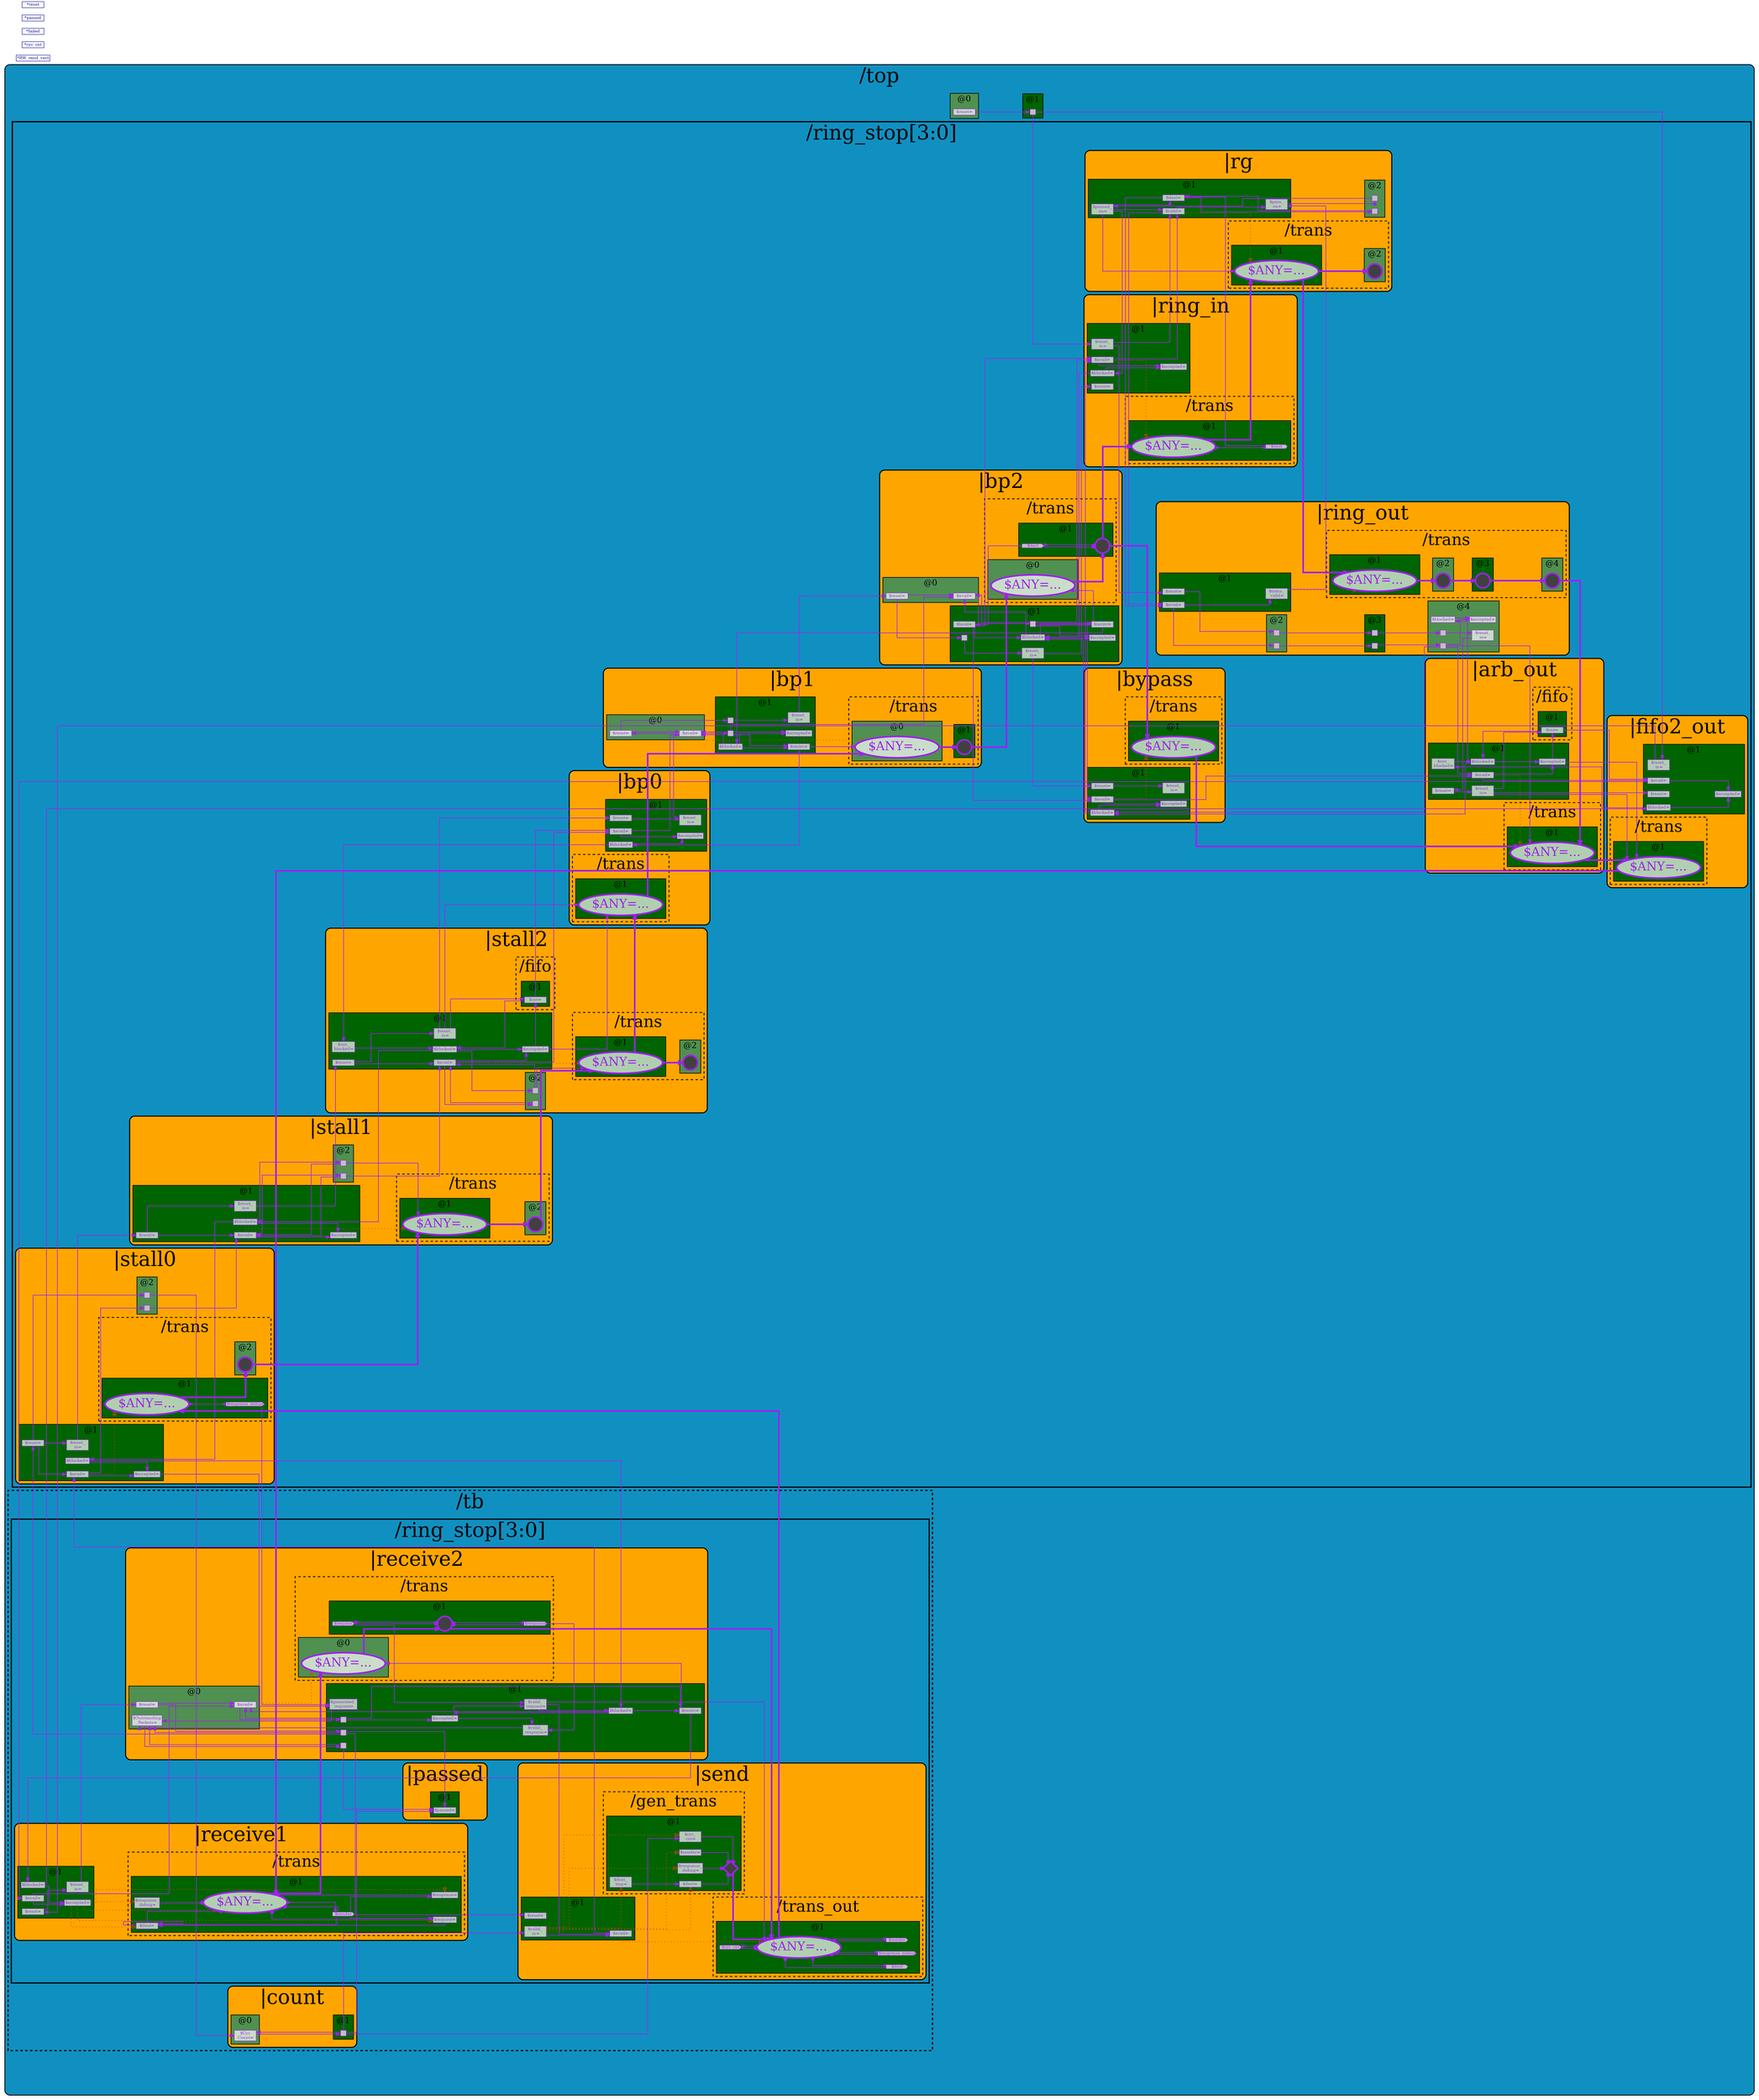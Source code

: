 // Generated by SandPiper(TM) 1.9-2018/02/11-beta from Redwood EDA.
// (Installed here: /home/devel/SandPiper_1.9-2018_02_11-beta_distro.)
// Redwood EDA does not claim intellectual property rights to this file and provides no warranty regarding its correctness or quality.


// Transaction Flow Graph:

strict digraph "top.tlv" {
   graph [layout = dot, rankdir = "LR", outputorder = edgesfirst, splines = ortho];
   node [layer = 4, shape = star, height = 0.02, style = filled, fontsize = 10, fontcolor = "purple", color = "purple", fillcolor = "#ffffffb0", penwidth = 1.0, margin = "0.03,0.03"];
   edge [layer = 3, weight = 4, penwidth = 1.5, color = "purple", fontcolor = "#00D000", labelfontcolor = "purple"];
   subgraph "cluster." {
      fillcolor = "#1090c0"
      style = "filled,rounded"
      penwidth = 2.0
      fontsize = 50
      tooltip = "/top"
      id = "id0{logical_entity=#Q##Q#}"
      label = "/top"
      subgraph "cluster.stage0" {
         "$reset@0" [fillcolor = "#ffffffb0", shape = box, label = "$reset=", id = "id1{logical_entity=#Q#$reset#Q#}", tooltip = "$reset = *reset;"];
      }
      subgraph "cluster.stage1" {
         "$reset@1" [label = "", shape = box, fixedsize = true, width = 0.2, height = 0.2, penwidth = 1.0, shape = box, fillcolor = grey];
      }
      subgraph "cluster.stage0" {
         style = "filled"
         fontsize = 20
         penwidth = 1.5
         label = "@0"
         id = "id3{logical_entity=#Q#|none@0#Q#}"
         tooltip = "@0"
         fillcolor = "#509050"
      }
      subgraph "cluster.stage1" {
         style = "filled"
         fontsize = 20
         penwidth = 1.5
         label = "@1"
         id = "id4{logical_entity=#Q#|none@2#Q#}"
         tooltip = "@1"
         fillcolor = "darkgreen"
      }
      subgraph "cluster./ring_stop" {
         fillcolor = "#1090c0"
fontsize = 50
penwidth = 3.0
         style = filled
         tooltip = "/ring_stop[3:0]"
         id = "id5{logical_entity=#Q#/ring_stop#Q#}"
         label = "/ring_stop[3:0]"
         subgraph "cluster./ring_stop|arb_out" {
            fillcolor = "orange"
            style = "filled,rounded"
            penwidth = 2.5
            fontsize = 50
            tooltip = "/ring_stop|arb_out"
            id = "id6{logical_entity=#Q#/ring_stop|arb_out#Q#}"
            label = "|arb_out"
            subgraph "cluster.stage1" {
               "/ring_stop|arb_out$accepted@1" [fillcolor = "#ffffffb0", shape = box, label = "$accepted=", id = "id7{logical_entity=#Q#/ring_stop|arb_out$accepted#Q#}", tooltip = "$accepted = $avail && ! $blocked;"];
            }
            subgraph "cluster.stage1" {
               "/ring_stop|arb_out$avail@1" [fillcolor = "#ffffffb0", shape = box, label = "$avail=", id = "id10{logical_entity=#Q#/ring_stop|arb_out$avail#Q#}", tooltip = "$avail = /ring_stop|ring_out>>3$avail ||
                        /ring_stop|bypass>>0$avail;"];
            }
            subgraph "cluster.stage1" {
               "/ring_stop|arb_out$blocked@1" [fillcolor = "#ffffffb0", shape = box, label = "$blocked=", id = "id13{logical_entity=#Q#/ring_stop|arb_out$blocked#Q#}", tooltip = "$blocked = (/ring_stop|arb_out/fifo>>0$cnt >= 4) && $out_blocked;"];
            }
            subgraph "cluster.stage1" {
               "/ring_stop|arb_out$out_blocked@1" [fillcolor = "#ffffffb0", shape = box, label = "$out_\n blocked=", id = "id16{logical_entity=#Q#/ring_stop|arb_out$out_blocked#Q#}", tooltip = "$out_blocked = /ring_stop|fifo2_out>>0$blocked;"];
            }
            subgraph "cluster.stage1" {
               "/ring_stop|arb_out$reset@1" [fillcolor = "#ffffffb0", shape = box, label = "$reset=", id = "id18{logical_entity=#Q#/ring_stop|arb_out$reset#Q#}", tooltip = "$reset = /ring_stop|ring_out>>3$reset_in;"];
            }
            subgraph "cluster.stage1" {
               "/ring_stop|arb_out$reset_in@1" [fillcolor = "#ffffffb0", shape = box, label = "$reset_\n in=", id = "id20{logical_entity=#Q#/ring_stop|arb_out$reset_in#Q#}", tooltip = "$reset_in = $reset;"];
            }
            subgraph "cluster.stage1" {
               style = "filled"
               fontsize = 20
               penwidth = 1.5
               label = "@1"
               id = "id22{logical_entity=#Q#/ring_stop|arb_out@2#Q#}"
               tooltip = "/ring_stop|arb_out@1"
               fillcolor = "darkgreen"
            }
            subgraph "cluster./ring_stop|arb_out/fifo" {
               fillcolor = "orange"
fontsize = 40
penwidth = 2.0
               style = "dashed,filled"
               tooltip = "/ring_stop|arb_out/fifo"
               id = "id23{logical_entity=#Q#/ring_stop|arb_out/fifo#Q#}"
               label = "/fifo"
               subgraph "cluster.stage1" {
                  "/ring_stop|arb_out/fifo$cnt@1" [fillcolor = "#ffffffb0", shape = box, label = "$cnt=", id = "id24{logical_entity=#Q#/ring_stop|arb_out/fifo$cnt#Q#}", tooltip = "simple_bypass_fifo #(.WIDTH(100), .DEPTH(4))
                     fifo(.clk(clk), .reset(|arb_out$reset_in),
                          .push(|arb_out$accepted),
                          .data_in(|arb_out/trans$ANY),
                          .pop(|arb_out$accepted),
                          .data_out(/ring_stop|fifo2_out/trans>>0$$ANY),
                          .cnt($$cnt[\\$clog2(4)-1:0]));"];
               }
               subgraph "cluster.stage1" {
                  style = "filled"
                  fontsize = 20
                  penwidth = 1.5
                  label = "@1"
                  id = "id28{logical_entity=#Q#/ring_stop|arb_out@2#Q#}"
                  tooltip = "/ring_stop|arb_out/fifo@1"
                  fillcolor = "darkgreen"
               }
            }
            subgraph "cluster./ring_stop|arb_out/trans" {
               fillcolor = "orange"
fontsize = 40
penwidth = 2.0
               style = "dashed,filled"
               tooltip = "/ring_stop|arb_out/trans"
               id = "id29{logical_entity=#Q#/ring_stop|arb_out/trans#Q#}"
               label = "/trans"
               subgraph "cluster.stage1" {
                  "/ring_stop|arb_out/trans$ANY@1" [penwidth = 4.0, fillcolor = "#ffffffb0", fontsize = 30, shape = oval, label = "$ANY=...", tooltip = "$ANY = /ring_stop|ring_out>>3$avail ? /ring_stop|ring_out/trans>>3$ANY :
                                                                                /ring_stop|bypass/trans>>0$ANY;"];
               }
               subgraph "cluster.stage1" {
                  style = "filled"
                  fontsize = 20
                  penwidth = 1.5
                  label = "@1"
                  id = "id34{logical_entity=#Q#/ring_stop|arb_out@2#Q#}"
                  tooltip = "/ring_stop|arb_out/trans@1"
                  fillcolor = "darkgreen"
               }
            }
         }
         subgraph "cluster./ring_stop|bp0" {
            fillcolor = "orange"
            style = "filled,rounded"
            penwidth = 2.5
            fontsize = 50
            tooltip = "/ring_stop|bp0"
            id = "id35{logical_entity=#Q#/ring_stop|bp0#Q#}"
            label = "|bp0"
            subgraph "cluster.stage1" {
               "/ring_stop|bp0$accepted@1" [fillcolor = "#ffffffb0", shape = box, label = "$accepted=", id = "id36{logical_entity=#Q#/ring_stop|bp0$accepted#Q#}", tooltip = "$accepted = $avail && ! $blocked;"];
            }
            subgraph "cluster.stage1" {
               "/ring_stop|bp0$avail@1" [fillcolor = "#ffffffb0", shape = box, label = "$avail=", id = "id39{logical_entity=#Q#/ring_stop|bp0$avail#Q#}", tooltip = "$avail = /ring_stop|stall2/fifo>>0$cnt != '0 || /ring_stop|stall2>>0$avail;"];
            }
            subgraph "cluster.stage1" {
               "/ring_stop|bp0$blocked@1" [fillcolor = "#ffffffb0", shape = box, label = "$blocked=", id = "id42{logical_entity=#Q#/ring_stop|bp0$blocked#Q#}", tooltip = "$blocked = /ring_stop|bp1>>0$recirc;"];
            }
            subgraph "cluster.stage1" {
               "/ring_stop|bp0$reset@1" [fillcolor = "#ffffffb0", shape = box, label = "$reset=", id = "id44{logical_entity=#Q#/ring_stop|bp0$reset#Q#}", tooltip = "$reset = /ring_stop|stall2>>0$reset_in;"];
            }
            subgraph "cluster.stage1" {
               "/ring_stop|bp0$reset_in@1" [fillcolor = "#ffffffb0", shape = box, label = "$reset_\n in=", id = "id46{logical_entity=#Q#/ring_stop|bp0$reset_in#Q#}", tooltip = "$reset_in = $reset;"];
            }
            subgraph "cluster.stage1" {
               style = "filled"
               fontsize = 20
               penwidth = 1.5
               label = "@1"
               id = "id48{logical_entity=#Q#/ring_stop|bp0@2#Q#}"
               tooltip = "/ring_stop|bp0@1"
               fillcolor = "darkgreen"
            }
            subgraph "cluster./ring_stop|bp0/trans" {
               fillcolor = "orange"
fontsize = 40
penwidth = 2.0
               style = "dashed,filled"
               tooltip = "/ring_stop|bp0/trans"
               id = "id49{logical_entity=#Q#/ring_stop|bp0/trans#Q#}"
               label = "/trans"
               subgraph "cluster.stage1" {
                  "/ring_stop|bp0/trans$ANY@1" [penwidth = 4.0, fillcolor = "#ffffffb0", fontsize = 30, shape = oval, label = "$ANY=...", tooltip = "simple_bypass_fifo #(.WIDTH(100), .DEPTH(4))
                     fifo(.clk(clk), .reset(|stall2$reset_in),
                          .push(|stall2$accepted),
                          .data_in(|stall2/trans$ANY),
                          .pop(|stall2$accepted),
                          .data_out(/ring_stop|bp0/trans>>0$$ANY),
                          .cnt($$cnt[\\$clog2(4)-1:0]));"];
               }
               subgraph "cluster.stage1" {
                  style = "filled"
                  fontsize = 20
                  penwidth = 1.5
                  label = "@1"
                  id = "id54{logical_entity=#Q#/ring_stop|bp0@2#Q#}"
                  tooltip = "/ring_stop|bp0/trans@1"
                  fillcolor = "darkgreen"
               }
            }
         }
         subgraph "cluster./ring_stop|bp1" {
            fillcolor = "orange"
            style = "filled,rounded"
            penwidth = 2.5
            fontsize = 50
            tooltip = "/ring_stop|bp1"
            id = "id55{logical_entity=#Q#/ring_stop|bp1#Q#}"
            label = "|bp1"
            subgraph "cluster.stage1" {
               "/ring_stop|bp1$accepted@1" [fillcolor = "#ffffffb0", shape = box, label = "$accepted=", id = "id56{logical_entity=#Q#/ring_stop|bp1$accepted#Q#}", tooltip = "$accepted = $avail && ! $blocked;"];
            }
            subgraph "cluster.stage0" {
               "/ring_stop|bp1$avail@0" [fillcolor = "#ffffffb0", shape = box, label = "$avail=", id = "id59{logical_entity=#Q#/ring_stop|bp1$avail#Q#}", tooltip = "$avail = $reset ? 1'b0 :
                                    (>>1$avail && >>1$blocked) ||  // Recirc'ed or
                                    // Above is recomputation of $recirc to avoid a flop.
                                    // For SELF, its in the same stage, and is redundant computation.
                                    /ring_stop|bp0>>1$avail;"];
            }
            subgraph "cluster.stage1" {
               "/ring_stop|bp1$avail@1" [label = "", shape = box, fixedsize = true, width = 0.2, height = 0.2, penwidth = 1.0, shape = box, fillcolor = grey];
            }
            subgraph "cluster.stage1" {
               "/ring_stop|bp1$blocked@1" [fillcolor = "#ffffffb0", shape = box, label = "$blocked=", id = "id65{logical_entity=#Q#/ring_stop|bp1$blocked#Q#}", tooltip = "$blocked = /ring_stop|bp2>>0$recirc;"];
            }
            subgraph "cluster.stage1" {
               "/ring_stop|bp1$recirc@1" [fillcolor = "#ffffffb0", shape = box, label = "$recirc=", id = "id67{logical_entity=#Q#/ring_stop|bp1$recirc#Q#}", tooltip = "$recirc = $avail && $blocked;"];
            }
            subgraph "cluster.stage0" {
               "/ring_stop|bp1$reset@0" [fillcolor = "#ffffffb0", shape = box, label = "$reset=", id = "id70{logical_entity=#Q#/ring_stop|bp1$reset#Q#}", tooltip = "$reset = /ring_stop|bp0>>1$reset_in;"];
            }
            subgraph "cluster.stage1" {
               "/ring_stop|bp1$reset@1" [label = "", shape = box, fixedsize = true, width = 0.2, height = 0.2, penwidth = 1.0, shape = box, fillcolor = grey];
            }
            subgraph "cluster.stage1" {
               "/ring_stop|bp1$reset_in@1" [fillcolor = "#ffffffb0", shape = box, label = "$reset_\n in=", id = "id73{logical_entity=#Q#/ring_stop|bp1$reset_in#Q#}", tooltip = "$reset_in = $reset;"];
            }
            subgraph "cluster.stage0" {
               style = "filled"
               fontsize = 20
               penwidth = 1.5
               label = "@0"
               id = "id75{logical_entity=#Q#/ring_stop|bp1@0#Q#}"
               tooltip = "/ring_stop|bp1@0"
               fillcolor = "#509050"
            }
            subgraph "cluster.stage1" {
               style = "filled"
               fontsize = 20
               penwidth = 1.5
               label = "@1"
               id = "id76{logical_entity=#Q#/ring_stop|bp1@2#Q#}"
               tooltip = "/ring_stop|bp1@1"
               fillcolor = "darkgreen"
            }
            subgraph "cluster./ring_stop|bp1/trans" {
               fillcolor = "orange"
fontsize = 40
penwidth = 2.0
               style = "dashed,filled"
               tooltip = "/ring_stop|bp1/trans"
               id = "id77{logical_entity=#Q#/ring_stop|bp1/trans#Q#}"
               label = "/trans"
               subgraph "cluster.stage0" {
                  "/ring_stop|bp1/trans$ANY@0" [penwidth = 4.0, fillcolor = "#ffffffb0", fontsize = 30, shape = oval, label = "$ANY=...", tooltip = "$ANY =
                           |bp1>>1$recirc ? >>1$ANY
                                                : /ring_stop|bp0/trans>>1$ANY;"];
               }
               subgraph "cluster.stage1" {
                  "/ring_stop|bp1/trans$ANY@1" [penwidth = 4.0, label = "", fillcolor = grey25, style = filled, fixedsize = true, width = 0.5, height = 0.5, shape = circle];
               }
               subgraph "cluster.stage0" {
                  style = "filled"
                  fontsize = 20
                  penwidth = 1.5
                  label = "@0"
                  id = "id82{logical_entity=#Q#/ring_stop|bp1@0#Q#}"
                  tooltip = "/ring_stop|bp1/trans@0"
                  fillcolor = "#509050"
               }
               subgraph "cluster.stage1" {
                  style = "filled"
                  fontsize = 20
                  penwidth = 1.5
                  label = "@1"
                  id = "id83{logical_entity=#Q#/ring_stop|bp1@2#Q#}"
                  tooltip = "/ring_stop|bp1/trans@1"
                  fillcolor = "darkgreen"
               }
            }
         }
         subgraph "cluster./ring_stop|bp2" {
            fillcolor = "orange"
            style = "filled,rounded"
            penwidth = 2.5
            fontsize = 50
            tooltip = "/ring_stop|bp2"
            id = "id84{logical_entity=#Q#/ring_stop|bp2#Q#}"
            label = "|bp2"
            subgraph "cluster.stage1" {
               "/ring_stop|bp2$accepted@1" [fillcolor = "#ffffffb0", shape = box, label = "$accepted=", id = "id85{logical_entity=#Q#/ring_stop|bp2$accepted#Q#}", tooltip = "$accepted = $avail && ! $blocked;"];
            }
            subgraph "cluster.stage0" {
               "/ring_stop|bp2$avail@0" [fillcolor = "#ffffffb0", shape = box, label = "$avail=", id = "id88{logical_entity=#Q#/ring_stop|bp2$avail#Q#}", tooltip = "$avail = $reset ? 1'b0 :
                                    (>>1$avail && >>1$blocked) ||  // Recirc'ed or
                                    // Above is recomputation of $recirc to avoid a flop.
                                    // For SELF, its in the same stage, and is redundant computation.
                                    /ring_stop|bp1>>1$avail;"];
            }
            subgraph "cluster.stage1" {
               "/ring_stop|bp2$avail@1" [label = "", shape = box, fixedsize = true, width = 0.2, height = 0.2, penwidth = 1.0, shape = box, fillcolor = grey];
            }
            subgraph "cluster.stage1" {
               "/ring_stop|bp2$blocked@1" [fillcolor = "#ffffffb0", shape = box, label = "$blocked=", id = "id94{logical_entity=#Q#/ring_stop|bp2$blocked#Q#}", tooltip = "$blocked = (/ring_stop|ring_in>>0$blocked ||
                           ! $local) &&
                          /ring_stop|bypass>>0$blocked;"];
            }
            subgraph "cluster.stage1" {
               "/ring_stop|bp2$local@1" [fillcolor = "#ffffffb0", shape = box, label = "$local=", id = "id98{logical_entity=#Q#/ring_stop|bp2$local#Q#}", tooltip = "$local = /trans$dest == #ring_stop;"];
            }
            subgraph "cluster.stage1" {
               "/ring_stop|bp2$recirc@1" [fillcolor = "#ffffffb0", shape = box, label = "$recirc=", id = "id100{logical_entity=#Q#/ring_stop|bp2$recirc#Q#}", tooltip = "$recirc = $avail && $blocked;"];
            }
            subgraph "cluster.stage0" {
               "/ring_stop|bp2$reset@0" [fillcolor = "#ffffffb0", shape = box, label = "$reset=", id = "id103{logical_entity=#Q#/ring_stop|bp2$reset#Q#}", tooltip = "$reset = /ring_stop|bp1>>1$reset_in;"];
            }
            subgraph "cluster.stage1" {
               "/ring_stop|bp2$reset@1" [label = "", shape = box, fixedsize = true, width = 0.2, height = 0.2, penwidth = 1.0, shape = box, fillcolor = grey];
            }
            subgraph "cluster.stage1" {
               "/ring_stop|bp2$reset_in@1" [fillcolor = "#ffffffb0", shape = box, label = "$reset_\n in=", id = "id106{logical_entity=#Q#/ring_stop|bp2$reset_in#Q#}", tooltip = "$reset_in = $reset;"];
            }
            subgraph "cluster.stage0" {
               style = "filled"
               fontsize = 20
               penwidth = 1.5
               label = "@0"
               id = "id108{logical_entity=#Q#/ring_stop|bp2@0#Q#}"
               tooltip = "/ring_stop|bp2@0"
               fillcolor = "#509050"
            }
            subgraph "cluster.stage1" {
               style = "filled"
               fontsize = 20
               penwidth = 1.5
               label = "@1"
               id = "id109{logical_entity=#Q#/ring_stop|bp2@2#Q#}"
               tooltip = "/ring_stop|bp2@1"
               fillcolor = "darkgreen"
            }
            subgraph "cluster./ring_stop|bp2/trans" {
               fillcolor = "orange"
fontsize = 40
penwidth = 2.0
               style = "dashed,filled"
               tooltip = "/ring_stop|bp2/trans"
               id = "id110{logical_entity=#Q#/ring_stop|bp2/trans#Q#}"
               label = "/trans"
               subgraph "cluster.stage1" {
                  "/ring_stop|bp2/trans$dest@1" [shape = cds, fillcolor = grey, label = "$dest"];
               }
               subgraph "cluster.stage0" {
                  "/ring_stop|bp2/trans$ANY@0" [penwidth = 4.0, fillcolor = "#ffffffb0", fontsize = 30, shape = oval, label = "$ANY=...", tooltip = "$ANY =
                           |bp2>>1$recirc ? >>1$ANY
                                                : /ring_stop|bp1/trans>>1$ANY;"];
               }
               subgraph "cluster.stage1" {
                  "/ring_stop|bp2/trans$ANY@1" [penwidth = 4.0, label = "", fillcolor = grey25, style = filled, fixedsize = true, width = 0.5, height = 0.5, shape = circle];
               }
               subgraph "cluster.stage0" {
                  style = "filled"
                  fontsize = 20
                  penwidth = 1.5
                  label = "@0"
                  id = "id117{logical_entity=#Q#/ring_stop|bp2@0#Q#}"
                  tooltip = "/ring_stop|bp2/trans@0"
                  fillcolor = "#509050"
               }
               subgraph "cluster.stage1" {
                  style = "filled"
                  fontsize = 20
                  penwidth = 1.5
                  label = "@1"
                  id = "id118{logical_entity=#Q#/ring_stop|bp2@2#Q#}"
                  tooltip = "/ring_stop|bp2/trans@1"
                  fillcolor = "darkgreen"
               }
            }
         }
         subgraph "cluster./ring_stop|bypass" {
            fillcolor = "orange"
            style = "filled,rounded"
            penwidth = 2.5
            fontsize = 50
            tooltip = "/ring_stop|bypass"
            id = "id119{logical_entity=#Q#/ring_stop|bypass#Q#}"
            label = "|bypass"
            subgraph "cluster.stage1" {
               "/ring_stop|bypass$accepted@1" [fillcolor = "#ffffffb0", shape = box, label = "$accepted=", id = "id120{logical_entity=#Q#/ring_stop|bypass$accepted#Q#}", tooltip = "$accepted = $avail && ! $blocked;"];
            }
            subgraph "cluster.stage1" {
               "/ring_stop|bypass$avail@1" [fillcolor = "#ffffffb0", shape = box, label = "$avail=", id = "id123{logical_entity=#Q#/ring_stop|bypass$avail#Q#}", tooltip = "$avail = /ring_stop|bp2>>0$avail &&
                        /ring_stop|bp2>>0$local;"];
            }
            subgraph "cluster.stage1" {
               "/ring_stop|bypass$blocked@1" [fillcolor = "#ffffffb0", shape = box, label = "$blocked=", id = "id126{logical_entity=#Q#/ring_stop|bypass$blocked#Q#}", tooltip = "$blocked = /ring_stop|arb_out>>0$blocked ||
                          /ring_stop|ring_out>>3$avail;"];
            }
            subgraph "cluster.stage1" {
               "/ring_stop|bypass$reset@1" [fillcolor = "#ffffffb0", shape = box, label = "$reset=", id = "id129{logical_entity=#Q#/ring_stop|bypass$reset#Q#}", tooltip = "$reset = /ring_stop|bp2>>0$reset_in;"];
            }
            subgraph "cluster.stage1" {
               "/ring_stop|bypass$reset_in@1" [fillcolor = "#ffffffb0", shape = box, label = "$reset_\n in=", id = "id131{logical_entity=#Q#/ring_stop|bypass$reset_in#Q#}", tooltip = "$reset_in = $reset;"];
            }
            subgraph "cluster.stage1" {
               style = "filled"
               fontsize = 20
               penwidth = 1.5
               label = "@1"
               id = "id133{logical_entity=#Q#/ring_stop|bypass@2#Q#}"
               tooltip = "/ring_stop|bypass@1"
               fillcolor = "darkgreen"
            }
            subgraph "cluster./ring_stop|bypass/trans" {
               fillcolor = "orange"
fontsize = 40
penwidth = 2.0
               style = "dashed,filled"
               tooltip = "/ring_stop|bypass/trans"
               id = "id134{logical_entity=#Q#/ring_stop|bypass/trans#Q#}"
               label = "/trans"
               subgraph "cluster.stage1" {
                  "/ring_stop|bypass/trans$ANY@1" [penwidth = 4.0, fillcolor = "#ffffffb0", fontsize = 30, shape = oval, label = "$ANY=...", tooltip = "$ANY = /ring_stop|bp2/trans>>0$ANY;"];
               }
               subgraph "cluster.stage1" {
                  style = "filled"
                  fontsize = 20
                  penwidth = 1.5
                  label = "@1"
                  id = "id137{logical_entity=#Q#/ring_stop|bypass@2#Q#}"
                  tooltip = "/ring_stop|bypass/trans@1"
                  fillcolor = "darkgreen"
               }
            }
         }
         subgraph "cluster./ring_stop|default" {
            fillcolor = "orange"
            style = "filled,rounded"
            penwidth = 2.5
            fontsize = 50
            tooltip = "/ring_stop|default"
            id = "id138{logical_entity=#Q#/ring_stop|default#Q#}"
            label = "|default"
         }
         subgraph "cluster./ring_stop|fifo2_out" {
            fillcolor = "orange"
            style = "filled,rounded"
            penwidth = 2.5
            fontsize = 50
            tooltip = "/ring_stop|fifo2_out"
            id = "id139{logical_entity=#Q#/ring_stop|fifo2_out#Q#}"
            label = "|fifo2_out"
            subgraph "cluster.stage1" {
               "/ring_stop|fifo2_out$accepted@1" [fillcolor = "#ffffffb0", shape = box, label = "$accepted=", id = "id140{logical_entity=#Q#/ring_stop|fifo2_out$accepted#Q#}", tooltip = "$accepted = $avail && ! $blocked;"];
            }
            subgraph "cluster.stage1" {
               "/ring_stop|fifo2_out$avail@1" [fillcolor = "#ffffffb0", shape = box, label = "$avail=", id = "id143{logical_entity=#Q#/ring_stop|fifo2_out$avail#Q#}", tooltip = "$avail = /ring_stop|arb_out/fifo>>0$cnt != '0 || /ring_stop|arb_out>>0$avail;"];
            }
            subgraph "cluster.stage1" {
               "/ring_stop|fifo2_out$blocked@1" [fillcolor = "#ffffffb0", shape = box, label = "$blocked=", id = "id146{logical_entity=#Q#/ring_stop|fifo2_out$blocked#Q#}", tooltip = "$blocked = /top/tb/ring_stop|receive1<>0$blocked;"];
            }
            subgraph "cluster.stage1" {
               "/ring_stop|fifo2_out$reset@1" [fillcolor = "#ffffffb0", shape = box, label = "$reset=", id = "id148{logical_entity=#Q#/ring_stop|fifo2_out$reset#Q#}", tooltip = "$reset = /ring_stop|arb_out>>0$reset_in;"];
            }
            subgraph "cluster.stage1" {
               "/ring_stop|fifo2_out$reset_in@1" [fillcolor = "#ffffffb0", shape = box, label = "$reset_\n in=", id = "id150{logical_entity=#Q#/ring_stop|fifo2_out$reset_in#Q#}", tooltip = "$reset_in =  /top<>0$reset;"];
            }
            subgraph "cluster.stage1" {
               style = "filled"
               fontsize = 20
               penwidth = 1.5
               label = "@1"
               id = "id152{logical_entity=#Q#/ring_stop|fifo2_out@2#Q#}"
               tooltip = "/ring_stop|fifo2_out@1"
               fillcolor = "darkgreen"
            }
            subgraph "cluster./ring_stop|fifo2_out/trans" {
               fillcolor = "orange"
fontsize = 40
penwidth = 2.0
               style = "dashed,filled"
               tooltip = "/ring_stop|fifo2_out/trans"
               id = "id153{logical_entity=#Q#/ring_stop|fifo2_out/trans#Q#}"
               label = "/trans"
               subgraph "cluster.stage1" {
                  "/ring_stop|fifo2_out/trans$ANY@1" [penwidth = 4.0, fillcolor = "#ffffffb0", fontsize = 30, shape = oval, label = "$ANY=...", tooltip = "simple_bypass_fifo #(.WIDTH(100), .DEPTH(4))
                     fifo(.clk(clk), .reset(|arb_out$reset_in),
                          .push(|arb_out$accepted),
                          .data_in(|arb_out/trans$ANY),
                          .pop(|arb_out$accepted),
                          .data_out(/ring_stop|fifo2_out/trans>>0$$ANY),
                          .cnt($$cnt[\\$clog2(4)-1:0]));"];
               }
               subgraph "cluster.stage1" {
                  style = "filled"
                  fontsize = 20
                  penwidth = 1.5
                  label = "@1"
                  id = "id158{logical_entity=#Q#/ring_stop|fifo2_out@2#Q#}"
                  tooltip = "/ring_stop|fifo2_out/trans@1"
                  fillcolor = "darkgreen"
               }
            }
         }
         subgraph "cluster./ring_stop|rg" {
            fillcolor = "orange"
            style = "filled,rounded"
            penwidth = 2.5
            fontsize = 50
            tooltip = "/ring_stop|rg"
            id = "id159{logical_entity=#Q#/ring_stop|rg#Q#}"
            label = "|rg"
            subgraph "cluster.stage1" {
               "/ring_stop|rg$dest@1" [fillcolor = "#ffffffb0", shape = box, label = "$dest=", id = "id160{logical_entity=#Q#/ring_stop|rg$dest#Q#}", tooltip = "$dest[1:0] =
                  $passed_on
                     ? /ring_stop[prev_hop]|rg>>1$dest
                     : /ring_stop|ring_in/trans<>0$dest;"];
            }
            subgraph "cluster.stage2" {
               "/ring_stop|rg$dest@2" [label = "", shape = box, fixedsize = true, width = 0.2, height = 0.2, penwidth = 1.0, shape = box, fillcolor = grey];
            }
            subgraph "cluster.stage1" {
               "/ring_stop|rg$pass_on@1" [fillcolor = "#ffffffb0", shape = box, label = "$pass_\n on=", id = "id165{logical_entity=#Q#/ring_stop|rg$pass_on#Q#}", tooltip = "$pass_on = $valid && ! /ring_stop|ring_out>>0$trans_valid;"];
            }
            subgraph "cluster.stage2" {
               "/ring_stop|rg$pass_on@2" [label = "", shape = box, fixedsize = true, width = 0.2, height = 0.2, penwidth = 1.0, shape = box, fillcolor = grey];
            }
            subgraph "cluster.stage1" {
               "/ring_stop|rg$passed_on@1" [fillcolor = "#ffffffb0", shape = box, label = "$passed_\n on=", id = "id169{logical_entity=#Q#/ring_stop|rg$passed_on#Q#}", tooltip = "$passed_on = /ring_stop[prev_hop]|rg>>1$pass_on;"];
            }
            subgraph "cluster.stage1" {
               "/ring_stop|rg$valid@1" [fillcolor = "#ffffffb0", shape = box, label = "$valid=", id = "id171{logical_entity=#Q#/ring_stop|rg$valid#Q#}", tooltip = "$valid = ! /ring_stop|ring_in<>0$reset_in &&
                        ($passed_on || /ring_stop|ring_in<>0$avail);"];
            }
            subgraph "cluster.stage1" {
               style = "filled"
               fontsize = 20
               penwidth = 1.5
               label = "@1"
               id = "id175{logical_entity=#Q#/ring_stop|rg@2#Q#}"
               tooltip = "/ring_stop|rg@1"
               fillcolor = "darkgreen"
            }
            subgraph "cluster.stage2" {
               style = "filled"
               fontsize = 20
               penwidth = 1.5
               label = "@2"
               id = "id176{logical_entity=#Q#/ring_stop|rg@4#Q#}"
               tooltip = "/ring_stop|rg@2"
               fillcolor = "#509050"
            }
            subgraph "cluster./ring_stop|rg/trans" {
               fillcolor = "orange"
fontsize = 40
penwidth = 2.0
               style = "dashed,filled"
               tooltip = "/ring_stop|rg/trans"
               id = "id177{logical_entity=#Q#/ring_stop|rg/trans#Q#}"
               label = "/trans"
               subgraph "cluster.stage1" {
                  "/ring_stop|rg/trans$ANY@1" [penwidth = 4.0, fillcolor = "#ffffffb0", fontsize = 30, shape = oval, label = "$ANY=...", tooltip = "$ANY =
                       |rg$passed_on
                           ? /ring_stop[prev_hop]|rg/trans>>1$ANY
                           : /ring_stop|ring_in/trans<>0$ANY;"];
               }
               subgraph "cluster.stage2" {
                  "/ring_stop|rg/trans$ANY@2" [penwidth = 4.0, label = "", fillcolor = grey25, style = filled, fixedsize = true, width = 0.5, height = 0.5, shape = circle];
               }
               subgraph "cluster.stage1" {
                  style = "filled"
                  fontsize = 20
                  penwidth = 1.5
                  label = "@1"
                  id = "id182{logical_entity=#Q#/ring_stop|rg@2#Q#}"
                  tooltip = "/ring_stop|rg/trans@1"
                  fillcolor = "darkgreen"
               }
               subgraph "cluster.stage2" {
                  style = "filled"
                  fontsize = 20
                  penwidth = 1.5
                  label = "@2"
                  id = "id183{logical_entity=#Q#/ring_stop|rg@4#Q#}"
                  tooltip = "/ring_stop|rg/trans@2"
                  fillcolor = "#509050"
               }
            }
         }
         subgraph "cluster./ring_stop|ring_in" {
            fillcolor = "orange"
            style = "filled,rounded"
            penwidth = 2.5
            fontsize = 50
            tooltip = "/ring_stop|ring_in"
            id = "id184{logical_entity=#Q#/ring_stop|ring_in#Q#}"
            label = "|ring_in"
            subgraph "cluster.stage1" {
               "/ring_stop|ring_in$accepted@1" [fillcolor = "#ffffffb0", shape = box, label = "$accepted=", id = "id185{logical_entity=#Q#/ring_stop|ring_in$accepted#Q#}", tooltip = "$accepted = $avail && ! $blocked;"];
            }
            subgraph "cluster.stage1" {
               "/ring_stop|ring_in$avail@1" [fillcolor = "#ffffffb0", shape = box, label = "$avail=", id = "id188{logical_entity=#Q#/ring_stop|ring_in$avail#Q#}", tooltip = "$avail = /ring_stop|bp2>>0$avail &&
                        (! /ring_stop|bp2>>0$local ||
                         /ring_stop|bypass>>0$blocked);"];
            }
            subgraph "cluster.stage1" {
               "/ring_stop|ring_in$blocked@1" [fillcolor = "#ffffffb0", shape = box, label = "$blocked=", id = "id192{logical_entity=#Q#/ring_stop|ring_in$blocked#Q#}", tooltip = "$blocked = /ring_stop|rg<>0$passed_on;"];
            }
            subgraph "cluster.stage1" {
               "/ring_stop|ring_in$reset@1" [fillcolor = "#ffffffb0", shape = box, label = "$reset=", id = "id194{logical_entity=#Q#/ring_stop|ring_in$reset#Q#}", tooltip = "$reset = /ring_stop|bp2>>0$reset_in;"];
            }
            subgraph "cluster.stage1" {
               "/ring_stop|ring_in$reset_in@1" [fillcolor = "#ffffffb0", shape = box, label = "$reset_\n in=", id = "id196{logical_entity=#Q#/ring_stop|ring_in$reset_in#Q#}", tooltip = "$reset_in =  /top<>0$reset;"];
            }
            subgraph "cluster.stage1" {
               style = "filled"
               fontsize = 20
               penwidth = 1.5
               label = "@1"
               id = "id198{logical_entity=#Q#/ring_stop|ring_in@2#Q#}"
               tooltip = "/ring_stop|ring_in@1"
               fillcolor = "darkgreen"
            }
            subgraph "cluster./ring_stop|ring_in/trans" {
               fillcolor = "orange"
fontsize = 40
penwidth = 2.0
               style = "dashed,filled"
               tooltip = "/ring_stop|ring_in/trans"
               id = "id199{logical_entity=#Q#/ring_stop|ring_in/trans#Q#}"
               label = "/trans"
               subgraph "cluster.stage1" {
                  "/ring_stop|ring_in/trans$dest@1" [shape = cds, fillcolor = grey, label = "$dest"];
               }
               subgraph "cluster.stage1" {
                  "/ring_stop|ring_in/trans$ANY@1" [penwidth = 4.0, fillcolor = "#ffffffb0", fontsize = 30, shape = oval, label = "$ANY=...", tooltip = "$ANY = /ring_stop|bp2/trans>>0$ANY;"];
               }
               subgraph "cluster.stage1" {
                  style = "filled"
                  fontsize = 20
                  penwidth = 1.5
                  label = "@1"
                  id = "id203{logical_entity=#Q#/ring_stop|ring_in@2#Q#}"
                  tooltip = "/ring_stop|ring_in/trans@1"
                  fillcolor = "darkgreen"
               }
            }
         }
         subgraph "cluster./ring_stop|ring_out" {
            fillcolor = "orange"
            style = "filled,rounded"
            penwidth = 2.5
            fontsize = 50
            tooltip = "/ring_stop|ring_out"
            id = "id204{logical_entity=#Q#/ring_stop|ring_out#Q#}"
            label = "|ring_out"
            subgraph "cluster.stage4" {
               "/ring_stop|ring_out$accepted@4" [fillcolor = "#ffffffb0", shape = box, label = "$accepted=", id = "id205{logical_entity=#Q#/ring_stop|ring_out$accepted#Q#}", tooltip = "$accepted = $avail && ! $blocked;"];
            }
            subgraph "cluster.stage1" {
               "/ring_stop|ring_out$avail@1" [fillcolor = "#ffffffb0", shape = box, label = "$avail=", id = "id208{logical_entity=#Q#/ring_stop|ring_out$avail#Q#}", tooltip = "$avail = /ring_stop|rg>>0$valid && (/ring_stop|rg>>0$dest == #ring_stop);"];
            }
            subgraph "cluster.stage2" {
               "/ring_stop|ring_out$avail@2" [label = "", shape = box, fixedsize = true, width = 0.2, height = 0.2, penwidth = 1.0, shape = box, fillcolor = grey];
            }
            subgraph "cluster.stage3" {
               "/ring_stop|ring_out$avail@3" [label = "", shape = box, fixedsize = true, width = 0.2, height = 0.2, penwidth = 1.0, shape = box, fillcolor = grey];
            }
            subgraph "cluster.stage4" {
               "/ring_stop|ring_out$avail@4" [label = "", shape = box, fixedsize = true, width = 0.2, height = 0.2, penwidth = 1.0, shape = box, fillcolor = grey];
            }
            subgraph "cluster.stage4" {
               "/ring_stop|ring_out$blocked@4" [fillcolor = "#ffffffb0", shape = box, label = "$blocked=", id = "id214{logical_entity=#Q#/ring_stop|ring_out$blocked#Q#}", tooltip = "$blocked = /ring_stop|arb_out>>-3$blocked;"];
            }
            subgraph "cluster.stage1" {
               "/ring_stop|ring_out$reset@1" [fillcolor = "#ffffffb0", shape = box, label = "$reset=", id = "id216{logical_entity=#Q#/ring_stop|ring_out$reset#Q#}", tooltip = "$reset = /ring_stop|ring_in>>0$reset_in;"];
            }
            subgraph "cluster.stage2" {
               "/ring_stop|ring_out$reset@2" [label = "", shape = box, fixedsize = true, width = 0.2, height = 0.2, penwidth = 1.0, shape = box, fillcolor = grey];
            }
            subgraph "cluster.stage3" {
               "/ring_stop|ring_out$reset@3" [label = "", shape = box, fixedsize = true, width = 0.2, height = 0.2, penwidth = 1.0, shape = box, fillcolor = grey];
            }
            subgraph "cluster.stage4" {
               "/ring_stop|ring_out$reset@4" [label = "", shape = box, fixedsize = true, width = 0.2, height = 0.2, penwidth = 1.0, shape = box, fillcolor = grey];
            }
            subgraph "cluster.stage4" {
               "/ring_stop|ring_out$reset_in@4" [fillcolor = "#ffffffb0", shape = box, label = "$reset_\n in=", id = "id221{logical_entity=#Q#/ring_stop|ring_out$reset_in#Q#}", tooltip = "$reset_in = $reset;"];
            }
            subgraph "cluster.stage1" {
               "/ring_stop|ring_out$trans_valid@1" [fillcolor = "#ffffffb0", shape = box, label = "$trans_\n valid=", id = "id223{logical_entity=#Q#/ring_stop|ring_out$trans_valid#Q#}", tooltip = "$trans_valid = $avail;"];
            }
            subgraph "cluster.stage1" {
               style = "filled"
               fontsize = 20
               penwidth = 1.5
               label = "@1"
               id = "id225{logical_entity=#Q#/ring_stop|ring_out@2#Q#}"
               tooltip = "/ring_stop|ring_out@1"
               fillcolor = "darkgreen"
            }
            subgraph "cluster.stage2" {
               style = "filled"
               fontsize = 20
               penwidth = 1.5
               label = "@2"
               id = "id226{logical_entity=#Q#/ring_stop|ring_out@4#Q#}"
               tooltip = "/ring_stop|ring_out@2"
               fillcolor = "#509050"
            }
            subgraph "cluster.stage3" {
               style = "filled"
               fontsize = 20
               penwidth = 1.5
               label = "@3"
               id = "id227{logical_entity=#Q#/ring_stop|ring_out@6#Q#}"
               tooltip = "/ring_stop|ring_out@3"
               fillcolor = "darkgreen"
            }
            subgraph "cluster.stage4" {
               style = "filled"
               fontsize = 20
               penwidth = 1.5
               label = "@4"
               id = "id228{logical_entity=#Q#/ring_stop|ring_out@8#Q#}"
               tooltip = "/ring_stop|ring_out@4"
               fillcolor = "#509050"
            }
            subgraph "cluster./ring_stop|ring_out/trans" {
               fillcolor = "orange"
fontsize = 40
penwidth = 2.0
               style = "dashed,filled"
               tooltip = "/ring_stop|ring_out/trans"
               id = "id229{logical_entity=#Q#/ring_stop|ring_out/trans#Q#}"
               label = "/trans"
               subgraph "cluster.stage1" {
                  "/ring_stop|ring_out/trans$ANY@1" [penwidth = 4.0, fillcolor = "#ffffffb0", fontsize = 30, shape = oval, label = "$ANY=...", tooltip = "$ANY = /ring_stop|rg/trans>>0$ANY;"];
               }
               subgraph "cluster.stage2" {
                  "/ring_stop|ring_out/trans$ANY@2" [penwidth = 4.0, label = "", fillcolor = grey25, style = filled, fixedsize = true, width = 0.5, height = 0.5, shape = circle];
               }
               subgraph "cluster.stage3" {
                  "/ring_stop|ring_out/trans$ANY@3" [penwidth = 4.0, label = "", fillcolor = grey25, style = filled, fixedsize = true, width = 0.5, height = 0.5, shape = circle];
               }
               subgraph "cluster.stage4" {
                  "/ring_stop|ring_out/trans$ANY@4" [penwidth = 4.0, label = "", fillcolor = grey25, style = filled, fixedsize = true, width = 0.5, height = 0.5, shape = circle];
               }
               subgraph "cluster.stage1" {
                  style = "filled"
                  fontsize = 20
                  penwidth = 1.5
                  label = "@1"
                  id = "id235{logical_entity=#Q#/ring_stop|ring_out@2#Q#}"
                  tooltip = "/ring_stop|ring_out/trans@1"
                  fillcolor = "darkgreen"
               }
               subgraph "cluster.stage2" {
                  style = "filled"
                  fontsize = 20
                  penwidth = 1.5
                  label = "@2"
                  id = "id236{logical_entity=#Q#/ring_stop|ring_out@4#Q#}"
                  tooltip = "/ring_stop|ring_out/trans@2"
                  fillcolor = "#509050"
               }
               subgraph "cluster.stage3" {
                  style = "filled"
                  fontsize = 20
                  penwidth = 1.5
                  label = "@3"
                  id = "id237{logical_entity=#Q#/ring_stop|ring_out@6#Q#}"
                  tooltip = "/ring_stop|ring_out/trans@3"
                  fillcolor = "darkgreen"
               }
               subgraph "cluster.stage4" {
                  style = "filled"
                  fontsize = 20
                  penwidth = 1.5
                  label = "@4"
                  id = "id238{logical_entity=#Q#/ring_stop|ring_out@8#Q#}"
                  tooltip = "/ring_stop|ring_out/trans@4"
                  fillcolor = "#509050"
               }
            }
         }
         subgraph "cluster./ring_stop|stall0" {
            fillcolor = "orange"
            style = "filled,rounded"
            penwidth = 2.5
            fontsize = 50
            tooltip = "/ring_stop|stall0"
            id = "id239{logical_entity=#Q#/ring_stop|stall0#Q#}"
            label = "|stall0"
            subgraph "cluster.stage1" {
               "/ring_stop|stall0$accepted@1" [fillcolor = "#ffffffb0", shape = box, label = "$accepted=", id = "id240{logical_entity=#Q#/ring_stop|stall0$accepted#Q#}", tooltip = "$accepted = $avail && ! $blocked;"];
            }
            subgraph "cluster.stage1" {
               "/ring_stop|stall0$avail@1" [fillcolor = "#ffffffb0", shape = box, label = "$avail=", id = "id243{logical_entity=#Q#/ring_stop|stall0$avail#Q#}", tooltip = "$avail = ! $reset && /top/tb/ring_stop|send<>0$avail;"];
            }
            subgraph "cluster.stage2" {
               "/ring_stop|stall0$avail@2" [label = "", shape = box, fixedsize = true, width = 0.2, height = 0.2, penwidth = 1.0, shape = box, fillcolor = grey];
            }
            subgraph "cluster.stage1" {
               "/ring_stop|stall0$blocked@1" [fillcolor = "#ffffffb0", shape = box, label = "$blocked=", id = "id247{logical_entity=#Q#/ring_stop|stall0$blocked#Q#}", tooltip = "$blocked = /ring_stop|stall1>>0$blocked;"];
            }
            subgraph "cluster.stage1" {
               "/ring_stop|stall0$reset@1" [fillcolor = "#ffffffb0", shape = box, label = "$reset=", id = "id249{logical_entity=#Q#/ring_stop|stall0$reset#Q#}", tooltip = "$reset = /top/tb/ring_stop|receive2>>0$reset;"];
            }
            subgraph "cluster.stage2" {
               "/ring_stop|stall0$reset@2" [label = "", shape = box, fixedsize = true, width = 0.2, height = 0.2, penwidth = 1.0, shape = box, fillcolor = grey];
            }
            subgraph "cluster.stage1" {
               "/ring_stop|stall0$reset_in@1" [fillcolor = "#ffffffb0", shape = box, label = "$reset_\n in=", id = "id252{logical_entity=#Q#/ring_stop|stall0$reset_in#Q#}", tooltip = "$reset_in = $reset;"];
            }
            subgraph "cluster.stage1" {
               style = "filled"
               fontsize = 20
               penwidth = 1.5
               label = "@1"
               id = "id254{logical_entity=#Q#/ring_stop|stall0@2#Q#}"
               tooltip = "/ring_stop|stall0@1"
               fillcolor = "darkgreen"
            }
            subgraph "cluster.stage2" {
               style = "filled"
               fontsize = 20
               penwidth = 1.5
               label = "@2"
               id = "id255{logical_entity=#Q#/ring_stop|stall0@4#Q#}"
               tooltip = "/ring_stop|stall0@2"
               fillcolor = "#509050"
            }
            subgraph "cluster./ring_stop|stall0/trans" {
               fillcolor = "orange"
fontsize = 40
penwidth = 2.0
               style = "dashed,filled"
               tooltip = "/ring_stop|stall0/trans"
               id = "id256{logical_entity=#Q#/ring_stop|stall0/trans#Q#}"
               label = "/trans"
               subgraph "cluster.stage1" {
                  "/ring_stop|stall0/trans$response_debug@1" [shape = cds, fillcolor = grey, label = "$response_debug"];
               }
               subgraph "cluster.stage1" {
                  "/ring_stop|stall0/trans$ANY@1" [penwidth = 4.0, fillcolor = "#ffffffb0", fontsize = 30, shape = oval, label = "$ANY=...", tooltip = "$ANY = /top/tb/ring_stop|send/trans_out<>0$ANY;"];
               }
               subgraph "cluster.stage2" {
                  "/ring_stop|stall0/trans$ANY@2" [penwidth = 4.0, label = "", fillcolor = grey25, style = filled, fixedsize = true, width = 0.5, height = 0.5, shape = circle];
               }
               subgraph "cluster.stage1" {
                  style = "filled"
                  fontsize = 20
                  penwidth = 1.5
                  label = "@1"
                  id = "id261{logical_entity=#Q#/ring_stop|stall0@2#Q#}"
                  tooltip = "/ring_stop|stall0/trans@1"
                  fillcolor = "darkgreen"
               }
               subgraph "cluster.stage2" {
                  style = "filled"
                  fontsize = 20
                  penwidth = 1.5
                  label = "@2"
                  id = "id262{logical_entity=#Q#/ring_stop|stall0@4#Q#}"
                  tooltip = "/ring_stop|stall0/trans@2"
                  fillcolor = "#509050"
               }
            }
         }
         subgraph "cluster./ring_stop|stall1" {
            fillcolor = "orange"
            style = "filled,rounded"
            penwidth = 2.5
            fontsize = 50
            tooltip = "/ring_stop|stall1"
            id = "id263{logical_entity=#Q#/ring_stop|stall1#Q#}"
            label = "|stall1"
            subgraph "cluster.stage1" {
               "/ring_stop|stall1$accepted@1" [fillcolor = "#ffffffb0", shape = box, label = "$accepted=", id = "id264{logical_entity=#Q#/ring_stop|stall1$accepted#Q#}", tooltip = "$accepted = $avail && ! $blocked;"];
            }
            subgraph "cluster.stage1" {
               "/ring_stop|stall1$avail@1" [fillcolor = "#ffffffb0", shape = box, label = "$avail=", id = "id267{logical_entity=#Q#/ring_stop|stall1$avail#Q#}", tooltip = "$avail = $reset      ? 1'b0 :
                           >>1$blocked ? >>1$avail :
                                         /ring_stop|stall0>>1$avail;"];
            }
            subgraph "cluster.stage2" {
               "/ring_stop|stall1$avail@2" [label = "", shape = box, fixedsize = true, width = 0.2, height = 0.2, penwidth = 1.0, shape = box, fillcolor = grey];
            }
            subgraph "cluster.stage1" {
               "/ring_stop|stall1$blocked@1" [fillcolor = "#ffffffb0", shape = box, label = "$blocked=", id = "id273{logical_entity=#Q#/ring_stop|stall1$blocked#Q#}", tooltip = "$blocked = /ring_stop|stall2>>0$blocked;"];
            }
            subgraph "cluster.stage2" {
               "/ring_stop|stall1$blocked@2" [label = "", shape = box, fixedsize = true, width = 0.2, height = 0.2, penwidth = 1.0, shape = box, fillcolor = grey];
            }
            subgraph "cluster.stage1" {
               "/ring_stop|stall1$reset@1" [fillcolor = "#ffffffb0", shape = box, label = "$reset=", id = "id276{logical_entity=#Q#/ring_stop|stall1$reset#Q#}", tooltip = "$reset = /ring_stop|stall0>>0$reset_in;"];
            }
            subgraph "cluster.stage1" {
               "/ring_stop|stall1$reset_in@1" [fillcolor = "#ffffffb0", shape = box, label = "$reset_\n in=", id = "id278{logical_entity=#Q#/ring_stop|stall1$reset_in#Q#}", tooltip = "$reset_in = $reset;"];
            }
            subgraph "cluster.stage1" {
               style = "filled"
               fontsize = 20
               penwidth = 1.5
               label = "@1"
               id = "id280{logical_entity=#Q#/ring_stop|stall1@2#Q#}"
               tooltip = "/ring_stop|stall1@1"
               fillcolor = "darkgreen"
            }
            subgraph "cluster.stage2" {
               style = "filled"
               fontsize = 20
               penwidth = 1.5
               label = "@2"
               id = "id281{logical_entity=#Q#/ring_stop|stall1@4#Q#}"
               tooltip = "/ring_stop|stall1@2"
               fillcolor = "#509050"
            }
            subgraph "cluster./ring_stop|stall1/trans" {
               fillcolor = "orange"
fontsize = 40
penwidth = 2.0
               style = "dashed,filled"
               tooltip = "/ring_stop|stall1/trans"
               id = "id282{logical_entity=#Q#/ring_stop|stall1/trans#Q#}"
               label = "/trans"
               subgraph "cluster.stage1" {
                  "/ring_stop|stall1/trans$ANY@1" [penwidth = 4.0, fillcolor = "#ffffffb0", fontsize = 30, shape = oval, label = "$ANY=...", tooltip = "$ANY = |stall1>>1$blocked ? >>1$ANY : /ring_stop|stall0/trans>>1$ANY;"];
               }
               subgraph "cluster.stage2" {
                  "/ring_stop|stall1/trans$ANY@2" [penwidth = 4.0, label = "", fillcolor = grey25, style = filled, fixedsize = true, width = 0.5, height = 0.5, shape = circle];
               }
               subgraph "cluster.stage1" {
                  style = "filled"
                  fontsize = 20
                  penwidth = 1.5
                  label = "@1"
                  id = "id287{logical_entity=#Q#/ring_stop|stall1@2#Q#}"
                  tooltip = "/ring_stop|stall1/trans@1"
                  fillcolor = "darkgreen"
               }
               subgraph "cluster.stage2" {
                  style = "filled"
                  fontsize = 20
                  penwidth = 1.5
                  label = "@2"
                  id = "id288{logical_entity=#Q#/ring_stop|stall1@4#Q#}"
                  tooltip = "/ring_stop|stall1/trans@2"
                  fillcolor = "#509050"
               }
            }
         }
         subgraph "cluster./ring_stop|stall2" {
            fillcolor = "orange"
            style = "filled,rounded"
            penwidth = 2.5
            fontsize = 50
            tooltip = "/ring_stop|stall2"
            id = "id289{logical_entity=#Q#/ring_stop|stall2#Q#}"
            label = "|stall2"
            subgraph "cluster.stage1" {
               "/ring_stop|stall2$accepted@1" [fillcolor = "#ffffffb0", shape = box, label = "$accepted=", id = "id290{logical_entity=#Q#/ring_stop|stall2$accepted#Q#}", tooltip = "$accepted = $avail && ! $blocked;"];
            }
            subgraph "cluster.stage1" {
               "/ring_stop|stall2$avail@1" [fillcolor = "#ffffffb0", shape = box, label = "$avail=", id = "id293{logical_entity=#Q#/ring_stop|stall2$avail#Q#}", tooltip = "$avail = $reset      ? 1'b0 :
                           >>1$blocked ? >>1$avail :
                                         /ring_stop|stall1>>1$avail;"];
            }
            subgraph "cluster.stage2" {
               "/ring_stop|stall2$avail@2" [label = "", shape = box, fixedsize = true, width = 0.2, height = 0.2, penwidth = 1.0, shape = box, fillcolor = grey];
            }
            subgraph "cluster.stage1" {
               "/ring_stop|stall2$blocked@1" [fillcolor = "#ffffffb0", shape = box, label = "$blocked=", id = "id299{logical_entity=#Q#/ring_stop|stall2$blocked#Q#}", tooltip = "$blocked = (/ring_stop|stall2/fifo>>0$cnt >= 4) && $out_blocked;"];
            }
            subgraph "cluster.stage2" {
               "/ring_stop|stall2$blocked@2" [label = "", shape = box, fixedsize = true, width = 0.2, height = 0.2, penwidth = 1.0, shape = box, fillcolor = grey];
            }
            subgraph "cluster.stage1" {
               "/ring_stop|stall2$out_blocked@1" [fillcolor = "#ffffffb0", shape = box, label = "$out_\n blocked=", id = "id303{logical_entity=#Q#/ring_stop|stall2$out_blocked#Q#}", tooltip = "$out_blocked = /ring_stop|bp0>>0$blocked;"];
            }
            subgraph "cluster.stage1" {
               "/ring_stop|stall2$reset@1" [fillcolor = "#ffffffb0", shape = box, label = "$reset=", id = "id305{logical_entity=#Q#/ring_stop|stall2$reset#Q#}", tooltip = "$reset = /ring_stop|stall1>>0$reset_in;"];
            }
            subgraph "cluster.stage1" {
               "/ring_stop|stall2$reset_in@1" [fillcolor = "#ffffffb0", shape = box, label = "$reset_\n in=", id = "id307{logical_entity=#Q#/ring_stop|stall2$reset_in#Q#}", tooltip = "$reset_in = $reset;"];
            }
            subgraph "cluster.stage1" {
               style = "filled"
               fontsize = 20
               penwidth = 1.5
               label = "@1"
               id = "id309{logical_entity=#Q#/ring_stop|stall2@2#Q#}"
               tooltip = "/ring_stop|stall2@1"
               fillcolor = "darkgreen"
            }
            subgraph "cluster.stage2" {
               style = "filled"
               fontsize = 20
               penwidth = 1.5
               label = "@2"
               id = "id310{logical_entity=#Q#/ring_stop|stall2@4#Q#}"
               tooltip = "/ring_stop|stall2@2"
               fillcolor = "#509050"
            }
            subgraph "cluster./ring_stop|stall2/fifo" {
               fillcolor = "orange"
fontsize = 40
penwidth = 2.0
               style = "dashed,filled"
               tooltip = "/ring_stop|stall2/fifo"
               id = "id311{logical_entity=#Q#/ring_stop|stall2/fifo#Q#}"
               label = "/fifo"
               subgraph "cluster.stage1" {
                  "/ring_stop|stall2/fifo$cnt@1" [fillcolor = "#ffffffb0", shape = box, label = "$cnt=", id = "id312{logical_entity=#Q#/ring_stop|stall2/fifo$cnt#Q#}", tooltip = "simple_bypass_fifo #(.WIDTH(100), .DEPTH(4))
                     fifo(.clk(clk), .reset(|stall2$reset_in),
                          .push(|stall2$accepted),
                          .data_in(|stall2/trans$ANY),
                          .pop(|stall2$accepted),
                          .data_out(/ring_stop|bp0/trans>>0$$ANY),
                          .cnt($$cnt[\\$clog2(4)-1:0]));"];
               }
               subgraph "cluster.stage1" {
                  style = "filled"
                  fontsize = 20
                  penwidth = 1.5
                  label = "@1"
                  id = "id316{logical_entity=#Q#/ring_stop|stall2@2#Q#}"
                  tooltip = "/ring_stop|stall2/fifo@1"
                  fillcolor = "darkgreen"
               }
            }
            subgraph "cluster./ring_stop|stall2/trans" {
               fillcolor = "orange"
fontsize = 40
penwidth = 2.0
               style = "dashed,filled"
               tooltip = "/ring_stop|stall2/trans"
               id = "id317{logical_entity=#Q#/ring_stop|stall2/trans#Q#}"
               label = "/trans"
               subgraph "cluster.stage1" {
                  "/ring_stop|stall2/trans$ANY@1" [penwidth = 4.0, fillcolor = "#ffffffb0", fontsize = 30, shape = oval, label = "$ANY=...", tooltip = "$ANY = |stall2>>1$blocked ? >>1$ANY : /ring_stop|stall1/trans>>1$ANY;"];
               }
               subgraph "cluster.stage2" {
                  "/ring_stop|stall2/trans$ANY@2" [penwidth = 4.0, label = "", fillcolor = grey25, style = filled, fixedsize = true, width = 0.5, height = 0.5, shape = circle];
               }
               subgraph "cluster.stage1" {
                  style = "filled"
                  fontsize = 20
                  penwidth = 1.5
                  label = "@1"
                  id = "id322{logical_entity=#Q#/ring_stop|stall2@2#Q#}"
                  tooltip = "/ring_stop|stall2/trans@1"
                  fillcolor = "darkgreen"
               }
               subgraph "cluster.stage2" {
                  style = "filled"
                  fontsize = 20
                  penwidth = 1.5
                  label = "@2"
                  id = "id323{logical_entity=#Q#/ring_stop|stall2@4#Q#}"
                  tooltip = "/ring_stop|stall2/trans@2"
                  fillcolor = "#509050"
               }
            }
         }
      }
      subgraph "cluster./tb" {
         fillcolor = "#1090c0"
fontsize = 50
penwidth = 3.0
         style = "dashed,filled"
         tooltip = "/tb"
         id = "id324{logical_entity=#Q#/tb#Q#}"
         label = "/tb"
         subgraph "cluster./tb/ring_stop" {
            fillcolor = "#1090c0"
fontsize = 50
penwidth = 3.0
            style = filled
            tooltip = "/tb/ring_stop[3:0]"
            id = "id325{logical_entity=#Q#/tb/ring_stop#Q#}"
            label = "/ring_stop[3:0]"
            subgraph "cluster./tb/ring_stop|passed" {
               fillcolor = "orange"
               style = "filled,rounded"
               penwidth = 2.5
               fontsize = 50
               tooltip = "/tb/ring_stop|passed"
               id = "id326{logical_entity=#Q#/tb/ring_stop|passed#Q#}"
               label = "|passed"
               subgraph "cluster.stage1" {
                  "/tb/ring_stop|passed$passed@1" [fillcolor = "#ffffffb0", shape = box, label = "$passed=", id = "id327{logical_entity=#Q#/tb/ring_stop|passed$passed#Q#}", tooltip = "$passed = ! /ring_stop|receive2<>0$reset && /ring_stop|receive2<>0$OutstandingPackets == '0 && /tb|count>>0$CycCount > 12;"];
               }
               subgraph "cluster.stage1" {
                  style = "filled"
                  fontsize = 20
                  penwidth = 1.5
                  label = "@1"
                  id = "id331{logical_entity=#Q#/tb/ring_stop|passed@2#Q#}"
                  tooltip = "/tb/ring_stop|passed@1"
                  fillcolor = "darkgreen"
               }
            }
            subgraph "cluster./tb/ring_stop|receive1" {
               fillcolor = "orange"
               style = "filled,rounded"
               penwidth = 2.5
               fontsize = 50
               tooltip = "/tb/ring_stop|receive1"
               id = "id332{logical_entity=#Q#/tb/ring_stop|receive1#Q#}"
               label = "|receive1"
               subgraph "cluster.stage1" {
                  "/tb/ring_stop|receive1$accepted@1" [fillcolor = "#ffffffb0", shape = box, label = "$accepted=", id = "id333{logical_entity=#Q#/tb/ring_stop|receive1$accepted#Q#}", tooltip = "$accepted = $avail && ! $blocked;"];
               }
               subgraph "cluster.stage1" {
                  "/tb/ring_stop|receive1$avail@1" [fillcolor = "#ffffffb0", shape = box, label = "$avail=", id = "id336{logical_entity=#Q#/tb/ring_stop|receive1$avail#Q#}", tooltip = "$avail = /top/ring_stop|fifo2_out<>0$avail;"];
               }
               subgraph "cluster.stage1" {
                  "/tb/ring_stop|receive1$blocked@1" [fillcolor = "#ffffffb0", shape = box, label = "$blocked=", id = "id338{logical_entity=#Q#/tb/ring_stop|receive1$blocked#Q#}", tooltip = "$blocked = /ring_stop|receive2>>0$recirc;"];
               }
               subgraph "cluster.stage1" {
                  "/tb/ring_stop|receive1$reset@1" [fillcolor = "#ffffffb0", shape = box, label = "$reset=", id = "id340{logical_entity=#Q#/tb/ring_stop|receive1$reset#Q#}", tooltip = "$reset = /top/ring_stop|fifo2_out<>0$reset_in;"];
               }
               subgraph "cluster.stage1" {
                  "/tb/ring_stop|receive1$reset_in@1" [fillcolor = "#ffffffb0", shape = box, label = "$reset_\n in=", id = "id342{logical_entity=#Q#/tb/ring_stop|receive1$reset_in#Q#}", tooltip = "$reset_in = $reset;"];
               }
               subgraph "cluster.stage1" {
                  style = "filled"
                  fontsize = 20
                  penwidth = 1.5
                  label = "@1"
                  id = "id344{logical_entity=#Q#/tb/ring_stop|receive1@2#Q#}"
                  tooltip = "/tb/ring_stop|receive1@1"
                  fillcolor = "darkgreen"
               }
               subgraph "cluster./tb/ring_stop|receive1/trans" {
                  fillcolor = "orange"
fontsize = 40
penwidth = 2.0
                  style = "dashed,filled"
                  tooltip = "/tb/ring_stop|receive1/trans"
                  id = "id345{logical_entity=#Q#/tb/ring_stop|receive1/trans#Q#}"
                  label = "/trans"
                  subgraph "cluster.stage1" {
                     "/tb/ring_stop|receive1/trans$dest@1" [fillcolor = "#ffffffb0", shape = box, label = "$dest=", id = "id346{logical_entity=#Q#/tb/ring_stop|receive1/trans$dest#Q#}", tooltip = "$dest[1:0] = $request ? $sender : $dest;"];
                  }
                  subgraph "cluster.stage1" {
                     "/tb/ring_stop|receive1/trans$request@1" [fillcolor = "#ffffffb0", shape = box, label = "$request=", id = "id352{logical_entity=#Q#/tb/ring_stop|receive1/trans$request#Q#}", tooltip = "$request = $sender != #ring_stop;"];
                  }
                  subgraph "cluster.stage1" {
                     "/tb/ring_stop|receive1/trans$response@1" [fillcolor = "#ffffffb0", shape = box, label = "$response=", id = "id356{logical_entity=#Q#/tb/ring_stop|receive1/trans$response#Q#}", tooltip = "$response = $sender == #ring_stop;"];
                  }
                  subgraph "cluster.stage1" {
                     "/tb/ring_stop|receive1/trans$response_debug@1" [fillcolor = "#ffffffb0", shape = box, label = "$response_\n debug=", id = "id360{logical_entity=#Q#/tb/ring_stop|receive1/trans$response_debug#Q#}", tooltip = "$response_debug = 1'b1;"];
                  }
                  subgraph "cluster.stage1" {
                     "/tb/ring_stop|receive1/trans$sender@1" [shape = cds, fillcolor = grey, label = "$sender"];
                  }
                  subgraph "cluster.stage1" {
                     "/tb/ring_stop|receive1/trans$ANY@1" [penwidth = 4.0, fillcolor = "#ffffffb0", fontsize = 30, shape = oval, label = "$ANY=...", tooltip = "$ANY = /top/ring_stop|fifo2_out/trans<>0$ANY;"];
                  }
                  subgraph "cluster.stage1" {
                     style = "filled"
                     fontsize = 20
                     penwidth = 1.5
                     label = "@1"
                     id = "id367{logical_entity=#Q#/tb/ring_stop|receive1@2#Q#}"
                     tooltip = "/tb/ring_stop|receive1/trans@1"
                     fillcolor = "darkgreen"
                  }
               }
            }
            subgraph "cluster./tb/ring_stop|receive2" {
               fillcolor = "orange"
               style = "filled,rounded"
               penwidth = 2.5
               fontsize = 50
               tooltip = "/tb/ring_stop|receive2"
               id = "id368{logical_entity=#Q#/tb/ring_stop|receive2#Q#}"
               label = "|receive2"
               subgraph "cluster.stage0" {
                  "/tb/ring_stop|receive2$OutstandingPackets@0" [fillcolor = "#ffffffb0", shape = box, label = "$Outstanding\n Packets=", id = "id369{logical_entity=#Q#/tb/ring_stop|receive2$OutstandingPackets#Q#}", tooltip = "$OutstandingPackets[16-1:0] <=
                       $reset ? '0 :
                         ($OutstandingPackets +
                          ($generated_request ? 16'b1 : '0) -
                          ($valid_response ? 16'b1 : '0)
                         );"];
               }
               subgraph "cluster.stage1" {
                  "/tb/ring_stop|receive2$OutstandingPackets@1" [label = "", shape = box, fixedsize = true, width = 0.2, height = 0.2, penwidth = 1.0, shape = box, fillcolor = grey];
               }
               subgraph "cluster.stage1" {
                  "/tb/ring_stop|receive2$accepted@1" [fillcolor = "#ffffffb0", shape = box, label = "$accepted=", id = "id375{logical_entity=#Q#/tb/ring_stop|receive2$accepted#Q#}", tooltip = "$accepted = $avail && ! $blocked;"];
               }
               subgraph "cluster.stage0" {
                  "/tb/ring_stop|receive2$avail@0" [fillcolor = "#ffffffb0", shape = box, label = "$avail=", id = "id378{logical_entity=#Q#/tb/ring_stop|receive2$avail#Q#}", tooltip = "$avail = $reset ? 1'b0 :
                                       (>>1$avail && >>1$blocked) ||  // Recirc'ed or
                                       // Above is recomputation of $recirc to avoid a flop.
                                       // For SELF, its in the same stage, and is redundant computation.
                                       /ring_stop|receive1>>1$avail;"];
               }
               subgraph "cluster.stage1" {
                  "/tb/ring_stop|receive2$avail@1" [label = "", shape = box, fixedsize = true, width = 0.2, height = 0.2, penwidth = 1.0, shape = box, fillcolor = grey];
               }
               subgraph "cluster.stage1" {
                  "/tb/ring_stop|receive2$blocked@1" [fillcolor = "#ffffffb0", shape = box, label = "$blocked=", id = "id384{logical_entity=#Q#/tb/ring_stop|receive2$blocked#Q#}", tooltip = "$blocked = $valid_request && /top/ring_stop|stall0>>0$blocked;"];
               }
               subgraph "cluster.stage1" {
                  "/tb/ring_stop|receive2$generated_request@1" [fillcolor = "#ffffffb0", shape = box, label = "$generated_\n request=", id = "id387{logical_entity=#Q#/tb/ring_stop|receive2$generated_request#Q#}", tooltip = "$generated_request =   /top/ring_stop|stall0>>0$accepted &&
                                       ! /top/ring_stop|stall0/trans>>0$response_debug;"];
               }
               subgraph "cluster.stage1" {
                  "/tb/ring_stop|receive2$recirc@1" [fillcolor = "#ffffffb0", shape = box, label = "$recirc=", id = "id390{logical_entity=#Q#/tb/ring_stop|receive2$recirc#Q#}", tooltip = "$recirc = $avail && $blocked;"];
               }
               subgraph "cluster.stage0" {
                  "/tb/ring_stop|receive2$reset@0" [fillcolor = "#ffffffb0", shape = box, label = "$reset=", id = "id393{logical_entity=#Q#/tb/ring_stop|receive2$reset#Q#}", tooltip = "$reset = /ring_stop|receive1>>1$reset_in;"];
               }
               subgraph "cluster.stage1" {
                  "/tb/ring_stop|receive2$reset@1" [label = "", shape = box, fixedsize = true, width = 0.2, height = 0.2, penwidth = 1.0, shape = box, fillcolor = grey];
               }
               subgraph "cluster.stage1" {
                  "/tb/ring_stop|receive2$valid_request@1" [fillcolor = "#ffffffb0", shape = box, label = "$valid_\n request=", id = "id396{logical_entity=#Q#/tb/ring_stop|receive2$valid_request#Q#}", tooltip = "$valid_request = $accepted && /trans$request;"];
               }
               subgraph "cluster.stage1" {
                  "/tb/ring_stop|receive2$valid_response@1" [fillcolor = "#ffffffb0", shape = box, label = "$valid_\n response=", id = "id399{logical_entity=#Q#/tb/ring_stop|receive2$valid_response#Q#}", tooltip = "$valid_response = $accepted && /trans$response;"];
               }
               subgraph "cluster.stage0" {
                  style = "filled"
                  fontsize = 20
                  penwidth = 1.5
                  label = "@0"
                  id = "id402{logical_entity=#Q#/tb/ring_stop|receive2@0#Q#}"
                  tooltip = "/tb/ring_stop|receive2@0"
                  fillcolor = "#509050"
               }
               subgraph "cluster.stage1" {
                  style = "filled"
                  fontsize = 20
                  penwidth = 1.5
                  label = "@1"
                  id = "id403{logical_entity=#Q#/tb/ring_stop|receive2@2#Q#}"
                  tooltip = "/tb/ring_stop|receive2@1"
                  fillcolor = "darkgreen"
               }
               subgraph "cluster./tb/ring_stop|receive2/trans" {
                  fillcolor = "orange"
fontsize = 40
penwidth = 2.0
                  style = "dashed,filled"
                  tooltip = "/tb/ring_stop|receive2/trans"
                  id = "id404{logical_entity=#Q#/tb/ring_stop|receive2/trans#Q#}"
                  label = "/trans"
                  subgraph "cluster.stage1" {
                     "/tb/ring_stop|receive2/trans$request@1" [shape = cds, fillcolor = grey, label = "$request"];
                  }
                  subgraph "cluster.stage1" {
                     "/tb/ring_stop|receive2/trans$response@1" [shape = cds, fillcolor = grey, label = "$response"];
                  }
                  subgraph "cluster.stage0" {
                     "/tb/ring_stop|receive2/trans$ANY@0" [penwidth = 4.0, fillcolor = "#ffffffb0", fontsize = 30, shape = oval, label = "$ANY=...", tooltip = "$ANY =
                              |receive2>>1$recirc ? >>1$ANY
                                                   : /ring_stop|receive1/trans>>1$ANY;"];
                  }
                  subgraph "cluster.stage1" {
                     "/tb/ring_stop|receive2/trans$ANY@1" [penwidth = 4.0, label = "", fillcolor = grey25, style = filled, fixedsize = true, width = 0.5, height = 0.5, shape = circle];
                  }
                  subgraph "cluster.stage0" {
                     style = "filled"
                     fontsize = 20
                     penwidth = 1.5
                     label = "@0"
                     id = "id413{logical_entity=#Q#/tb/ring_stop|receive2@0#Q#}"
                     tooltip = "/tb/ring_stop|receive2/trans@0"
                     fillcolor = "#509050"
                  }
                  subgraph "cluster.stage1" {
                     style = "filled"
                     fontsize = 20
                     penwidth = 1.5
                     label = "@1"
                     id = "id414{logical_entity=#Q#/tb/ring_stop|receive2@2#Q#}"
                     tooltip = "/tb/ring_stop|receive2/trans@1"
                     fillcolor = "darkgreen"
                  }
               }
            }
            subgraph "cluster./tb/ring_stop|send" {
               fillcolor = "orange"
               style = "filled,rounded"
               penwidth = 2.5
               fontsize = 50
               tooltip = "/tb/ring_stop|send"
               id = "id415{logical_entity=#Q#/tb/ring_stop|send#Q#}"
               label = "|send"
               subgraph "cluster.stage1" {
                  "/tb/ring_stop|send$avail@1" [fillcolor = "#ffffffb0", shape = box, label = "$avail=", id = "id416{logical_entity=#Q#/tb/ring_stop|send$avail#Q#}", tooltip = "$avail = $valid_in || /ring_stop|receive2>>0$valid_request;"];
               }
               subgraph "cluster.stage1" {
                  "/tb/ring_stop|send$reset@1" [fillcolor = "#ffffffb0", shape = box, label = "$reset=", id = "id419{logical_entity=#Q#/tb/ring_stop|send$reset#Q#}", tooltip = "$reset = /ring_stop|receive2>>0$reset;"];
               }
               subgraph "cluster.stage1" {
                  "/tb/ring_stop|send$valid_in@1" [fillcolor = "#ffffffb0", shape = box, label = "$valid_\n in=", id = "id421{logical_entity=#Q#/tb/ring_stop|send$valid_in#Q#}", tooltip = "$valid_in = /tb|count<>0$CycCount == 3;"];
               }
               subgraph "cluster.stage1" {
                  style = "filled"
                  fontsize = 20
                  penwidth = 1.5
                  label = "@1"
                  id = "id423{logical_entity=#Q#/tb/ring_stop|send@2#Q#}"
                  tooltip = "/tb/ring_stop|send@1"
                  fillcolor = "darkgreen"
               }
               subgraph "cluster./tb/ring_stop|send/gen_trans" {
                  fillcolor = "orange"
fontsize = 40
penwidth = 2.0
                  style = "dashed,filled"
                  tooltip = "/tb/ring_stop|send/gen_trans"
                  id = "id424{logical_entity=#Q#/tb/ring_stop|send/gen_trans#Q#}"
                  label = "/gen_trans"
                  subgraph "cluster.stage1" {
                     "/tb/ring_stop|send/gen_trans$cyc_cnt@1" [fillcolor = "#ffffffb0", shape = box, label = "$cyc_\n cnt=", id = "id425{logical_entity=#Q#/tb/ring_stop|send/gen_trans$cyc_cnt#Q#}", tooltip = "$cyc_cnt[15:0] = /tb|count<>0$CycCount;"];
                  }
                  subgraph "cluster.stage1" {
                     "/tb/ring_stop|send/gen_trans$dest@1" [fillcolor = "#ffffffb0", shape = box, label = "$dest=", id = "id429{logical_entity=#Q#/tb/ring_stop|send/gen_trans$dest#Q#}", tooltip = "$dest[1:0] = $dest_tmp % 4;"];
                  }
                  subgraph "cluster.stage1" {
                     "/tb/ring_stop|send/gen_trans$dest_tmp@1" [fillcolor = "#ffffffb0", shape = box, label = "$dest_\n tmp=", id = "id433{logical_entity=#Q#/tb/ring_stop|send/gen_trans$dest_tmp#Q#}", tooltip = "$dest_tmp[1:0] = *RW_rand_vect[(0 + (ring_stop)) % 257 +: 2];"];
                  }
                  subgraph "cluster.stage1" {
                     "/tb/ring_stop|send/gen_trans$response_debug@1" [fillcolor = "#ffffffb0", shape = box, label = "$response_\n debug=", id = "id435{logical_entity=#Q#/tb/ring_stop|send/gen_trans$response_debug#Q#}", tooltip = "$response_debug = 1'b0;"];
                  }
                  subgraph "cluster.stage1" {
                     "/tb/ring_stop|send/gen_trans$sender@1" [fillcolor = "#ffffffb0", shape = box, label = "$sender=", id = "id438{logical_entity=#Q#/tb/ring_stop|send/gen_trans$sender#Q#}", tooltip = "$sender[1:0] = #ring_stop;"];
                  }
                  subgraph "cluster.stage1" {
                     "/tb/ring_stop|send/gen_trans$ANY@1" [penwidth = 4.0, label = "", fillcolor = grey25, style = filled, fixedsize = true, width = 0.5, height = 0.5, shape = diamond];
                  }
                  subgraph "cluster.stage1" {
                     style = "filled"
                     fontsize = 20
                     penwidth = 1.5
                     label = "@1"
                     id = "id441{logical_entity=#Q#/tb/ring_stop|send@2#Q#}"
                     tooltip = "/tb/ring_stop|send/gen_trans@1"
                     fillcolor = "darkgreen"
                  }
               }
               subgraph "cluster./tb/ring_stop|send/trans_out" {
                  fillcolor = "orange"
fontsize = 40
penwidth = 2.0
                  style = "dashed,filled"
                  tooltip = "/tb/ring_stop|send/trans_out"
                  id = "id442{logical_entity=#Q#/tb/ring_stop|send/trans_out#Q#}"
                  label = "/trans_out"
                  subgraph "cluster.stage1" {
                     "/tb/ring_stop|send/trans_out$cyc_cnt@1" [shape = cds, fillcolor = grey, label = "$cyc_cnt"];
                  }
                  subgraph "cluster.stage1" {
                     "/tb/ring_stop|send/trans_out$dest@1" [shape = cds, fillcolor = grey, label = "$dest"];
                  }
                  subgraph "cluster.stage1" {
                     "/tb/ring_stop|send/trans_out$response_debug@1" [shape = cds, fillcolor = grey, label = "$response_debug"];
                  }
                  subgraph "cluster.stage1" {
                     "/tb/ring_stop|send/trans_out$sender@1" [shape = cds, fillcolor = grey, label = "$sender"];
                  }
                  subgraph "cluster.stage1" {
                     "/tb/ring_stop|send/trans_out$ANY@1" [penwidth = 4.0, fillcolor = "#ffffffb0", fontsize = 30, shape = oval, label = "$ANY=...", tooltip = "$ANY = /ring_stop|receive2>>0$valid_request
                                    ? /ring_stop|receive2/trans>>0$ANY :
                                      |send/gen_trans$ANY;"];
                  }
                  subgraph "cluster.stage1" {
                     style = "filled"
                     fontsize = 20
                     penwidth = 1.5
                     label = "@1"
                     id = "id455{logical_entity=#Q#/tb/ring_stop|send@2#Q#}"
                     tooltip = "/tb/ring_stop|send/trans_out@1"
                     fillcolor = "darkgreen"
                  }
               }
            }
         }
         subgraph "cluster./tb|count" {
            fillcolor = "orange"
            style = "filled,rounded"
            penwidth = 2.5
            fontsize = 50
            tooltip = "/tb|count"
            id = "id456{logical_entity=#Q#/tb|count#Q#}"
            label = "|count"
            subgraph "cluster.stage0" {
               "/tb|count$CycCount@0" [fillcolor = "#ffffffb0", shape = box, label = "$Cyc\n Count=", id = "id457{logical_entity=#Q#/tb|count$CycCount#Q#}", tooltip = "$CycCount[15:0] <= /top/ring_stop[0]|stall0>>1$reset
                                     ? 16'b0 :
                                       $CycCount + 1;"];
            }
            subgraph "cluster.stage1" {
               "/tb|count$CycCount@1" [label = "", shape = box, fixedsize = true, width = 0.2, height = 0.2, penwidth = 1.0, shape = box, fillcolor = grey];
            }
            subgraph "cluster.stage0" {
               style = "filled"
               fontsize = 20
               penwidth = 1.5
               label = "@0"
               id = "id461{logical_entity=#Q#/tb|count@0#Q#}"
               tooltip = "/tb|count@0"
               fillcolor = "#509050"
            }
            subgraph "cluster.stage1" {
               style = "filled"
               fontsize = 20
               penwidth = 1.5
               label = "@1"
               id = "id462{logical_entity=#Q#/tb|count@2#Q#}"
               tooltip = "/tb|count@1"
               fillcolor = "darkgreen"
            }
         }
      }
      subgraph "cluster.|none" {
         fillcolor = "orange"
         style = "filled,rounded"
         penwidth = 2.5
         fontsize = 50
         tooltip = "|none"
         id = "id463{logical_entity=#Q#|none#Q#}"
         label = "|none"
      }
   }

"*RW_rand_vect" [shape = box, color = "#00008b", fontcolor = "#00008b", fillcolor = white];
"*cyc_cnt" [shape = box, color = "#00008b", fontcolor = "#00008b", fillcolor = white];
"*failed" [shape = box, color = "#00008b", fontcolor = "#00008b", fillcolor = white];
"*passed" [shape = box, color = "#00008b", fontcolor = "#00008b", fillcolor = white];
"*reset" [shape = box, color = "#00008b", fontcolor = "#00008b", fillcolor = white];

"$reset@0" -> "$reset@1" [id = "id2{logical_entity=#Q#$reset#Q#}", weight = 10]
"/ring_stop|arb_out$avail@1" -> "/ring_stop|arb_out$accepted@1" [id = "id8{logical_entity=#Q#/ring_stop|arb_out$avail#Q#}", weight = 2, tooltip = "/ring_stop|arb_out$avail"]
"/ring_stop|arb_out$blocked@1" -> "/ring_stop|arb_out$accepted@1" [id = "id9{logical_entity=#Q#/ring_stop|arb_out$blocked#Q#}", weight = 2, tooltip = "/ring_stop|arb_out$blocked"]
"/ring_stop|ring_out$avail@4" -> "/ring_stop|arb_out$avail@1" [id = "id11{logical_entity=#Q#/ring_stop|ring_out$avail#Q#}", weight = 1, tooltip = "/ring_stop|ring_out$avail>>3"]
"/ring_stop|bypass$avail@1" -> "/ring_stop|arb_out$avail@1" [id = "id12{logical_entity=#Q#/ring_stop|bypass$avail#Q#}", weight = 1, tooltip = "/ring_stop|bypass$avail>>0"]
"/ring_stop|arb_out/fifo$cnt@1" -> "/ring_stop|arb_out$blocked@1" [id = "id14{logical_entity=#Q#/ring_stop|arb_out/fifo$cnt#Q#}", weight = 2, tooltip = "/ring_stop|arb_out/fifo$cnt>>0"]
"/ring_stop|arb_out$out_blocked@1" -> "/ring_stop|arb_out$blocked@1" [id = "id15{logical_entity=#Q#/ring_stop|arb_out$out_blocked#Q#}", weight = 2, tooltip = "/ring_stop|arb_out$out_blocked"]
"/ring_stop|fifo2_out$blocked@1" -> "/ring_stop|arb_out$out_blocked@1" [id = "id17{logical_entity=#Q#/ring_stop|fifo2_out$blocked#Q#}", weight = 1, tooltip = "/ring_stop|fifo2_out$blocked>>0"]
"/ring_stop|ring_out$reset_in@4" -> "/ring_stop|arb_out$reset@1" [id = "id19{logical_entity=#Q#/ring_stop|ring_out$reset_in#Q#}", weight = 1, tooltip = "/ring_stop|ring_out$reset_in>>3"]
"/ring_stop|arb_out$reset@1" -> "/ring_stop|arb_out$reset_in@1" [id = "id21{logical_entity=#Q#/ring_stop|arb_out$reset#Q#}", weight = 2, tooltip = "/ring_stop|arb_out$reset"]
"/ring_stop|arb_out$reset_in@1" -> "/ring_stop|arb_out/fifo$cnt@1" [id = "id25{logical_entity=#Q#/ring_stop|arb_out$reset_in#Q#}", weight = 2, tooltip = "/ring_stop|arb_out$reset_in"]
"/ring_stop|arb_out$accepted@1" -> "/ring_stop|arb_out/fifo$cnt@1" [id = "id26{logical_entity=#Q#/ring_stop|arb_out$accepted#Q#}", weight = 2, tooltip = "/ring_stop|arb_out$accepted"]
"/ring_stop|arb_out$accepted@1" -> "/ring_stop|arb_out/fifo$cnt@1" [id = "id27{logical_entity=#Q#/ring_stop|arb_out$accepted#Q#}", weight = 2, tooltip = "/ring_stop|arb_out$accepted"]
"/ring_stop|ring_out$avail@4" -> "/ring_stop|arb_out/trans$ANY@1" [id = "id30{logical_entity=#Q#/ring_stop|ring_out$avail#Q#}", weight = 1, tooltip = "/ring_stop|ring_out$avail>>3"]
"/ring_stop|arb_out$avail@1" -> "/ring_stop|arb_out/trans$ANY@1" [id = "id31{logical_entity=#Q#/ring_stop|arb_out$avail#Q#}", style = dotted, color = "#E04010", arrowhead = empty, tooltip = "/ring_stop|arb_out$avail"]
"/ring_stop|ring_out/trans$ANY@4" -> "/ring_stop|arb_out/trans$ANY@1" [id = "id32{logical_entity=#Q#/ring_stop|ring_out/trans$ANY#Q#}", penwidth = 4.0, weight = 1, tooltip = "/ring_stop|ring_out/trans$ANY>>3"]
"/ring_stop|bypass/trans$ANY@1" -> "/ring_stop|arb_out/trans$ANY@1" [id = "id33{logical_entity=#Q#/ring_stop|bypass/trans$ANY#Q#}", penwidth = 4.0, weight = 1, tooltip = "/ring_stop|bypass/trans$ANY>>0"]
"/ring_stop|bp0$avail@1" -> "/ring_stop|bp0$accepted@1" [id = "id37{logical_entity=#Q#/ring_stop|bp0$avail#Q#}", weight = 2, tooltip = "/ring_stop|bp0$avail"]
"/ring_stop|bp0$blocked@1" -> "/ring_stop|bp0$accepted@1" [id = "id38{logical_entity=#Q#/ring_stop|bp0$blocked#Q#}", weight = 2, tooltip = "/ring_stop|bp0$blocked"]
"/ring_stop|stall2/fifo$cnt@1" -> "/ring_stop|bp0$avail@1" [id = "id40{logical_entity=#Q#/ring_stop|stall2/fifo$cnt#Q#}", weight = 1, tooltip = "/ring_stop|stall2/fifo$cnt>>0"]
"/ring_stop|stall2$avail@1" -> "/ring_stop|bp0$avail@1" [id = "id41{logical_entity=#Q#/ring_stop|stall2$avail#Q#}", weight = 1, tooltip = "/ring_stop|stall2$avail>>0"]
"/ring_stop|bp1$recirc@1" -> "/ring_stop|bp0$blocked@1" [id = "id43{logical_entity=#Q#/ring_stop|bp1$recirc#Q#}", weight = 1, tooltip = "/ring_stop|bp1$recirc>>0"]
"/ring_stop|stall2$reset_in@1" -> "/ring_stop|bp0$reset@1" [id = "id45{logical_entity=#Q#/ring_stop|stall2$reset_in#Q#}", weight = 1, tooltip = "/ring_stop|stall2$reset_in>>0"]
"/ring_stop|bp0$reset@1" -> "/ring_stop|bp0$reset_in@1" [id = "id47{logical_entity=#Q#/ring_stop|bp0$reset#Q#}", weight = 2, tooltip = "/ring_stop|bp0$reset"]
"/ring_stop|stall2$reset_in@1" -> "/ring_stop|bp0/trans$ANY@1" [id = "id50{logical_entity=#Q#/ring_stop|stall2$reset_in#Q#}", weight = 1, tooltip = "/ring_stop|stall2$reset_in"]
"/ring_stop|stall2$accepted@1" -> "/ring_stop|bp0/trans$ANY@1" [id = "id51{logical_entity=#Q#/ring_stop|stall2$accepted#Q#}", weight = 1, tooltip = "/ring_stop|stall2$accepted"]
"/ring_stop|stall2$accepted@1" -> "/ring_stop|bp0/trans$ANY@1" [id = "id52{logical_entity=#Q#/ring_stop|stall2$accepted#Q#}", weight = 1, tooltip = "/ring_stop|stall2$accepted"]
"/ring_stop|stall2/trans$ANY@1" -> "/ring_stop|bp0/trans$ANY@1" [id = "id53{logical_entity=#Q#/ring_stop|stall2/trans$ANY#Q#}", penwidth = 4.0, weight = 1, tooltip = "/ring_stop|stall2/trans$ANY"]
"/ring_stop|bp1$avail@1" -> "/ring_stop|bp1$accepted@1" [id = "id57{logical_entity=#Q#/ring_stop|bp1$avail#Q#}", weight = 2, tooltip = "/ring_stop|bp1$avail"]
"/ring_stop|bp1$blocked@1" -> "/ring_stop|bp1$accepted@1" [id = "id58{logical_entity=#Q#/ring_stop|bp1$blocked#Q#}", weight = 2, tooltip = "/ring_stop|bp1$blocked"]
"/ring_stop|bp1$avail@0" -> "/ring_stop|bp1$avail@1" [id = "id60{logical_entity=#Q#/ring_stop|bp1$avail#Q#}", weight = 10]
"/ring_stop|bp1$reset@0" -> "/ring_stop|bp1$avail@0" [id = "id61{logical_entity=#Q#/ring_stop|bp1$reset#Q#}", weight = 2, tooltip = "/ring_stop|bp1$reset"]
"/ring_stop|bp1$avail@1" -> "/ring_stop|bp1$avail@0" [id = "id62{logical_entity=#Q#/ring_stop|bp1$avail#Q#}", weight = 1, tooltip = "/ring_stop|bp1$avail>>1"]
"/ring_stop|bp1$blocked@1" -> "/ring_stop|bp1$avail@0" [id = "id63{logical_entity=#Q#/ring_stop|bp1$blocked#Q#}", weight = 1, tooltip = "/ring_stop|bp1$blocked>>1"]
"/ring_stop|bp0$avail@1" -> "/ring_stop|bp1$avail@0" [id = "id64{logical_entity=#Q#/ring_stop|bp0$avail#Q#}", weight = 1, tooltip = "/ring_stop|bp0$avail>>1"]
"/ring_stop|bp2$recirc@1" -> "/ring_stop|bp1$blocked@1" [id = "id66{logical_entity=#Q#/ring_stop|bp2$recirc#Q#}", weight = 1, tooltip = "/ring_stop|bp2$recirc>>0"]
"/ring_stop|bp1$avail@1" -> "/ring_stop|bp1$recirc@1" [id = "id68{logical_entity=#Q#/ring_stop|bp1$avail#Q#}", weight = 2, tooltip = "/ring_stop|bp1$avail"]
"/ring_stop|bp1$blocked@1" -> "/ring_stop|bp1$recirc@1" [id = "id69{logical_entity=#Q#/ring_stop|bp1$blocked#Q#}", weight = 2, tooltip = "/ring_stop|bp1$blocked"]
"/ring_stop|bp1$reset@0" -> "/ring_stop|bp1$reset@1" [id = "id71{logical_entity=#Q#/ring_stop|bp1$reset#Q#}", weight = 10]
"/ring_stop|bp0$reset_in@1" -> "/ring_stop|bp1$reset@0" [id = "id72{logical_entity=#Q#/ring_stop|bp0$reset_in#Q#}", weight = 1, tooltip = "/ring_stop|bp0$reset_in>>1"]
"/ring_stop|bp1$reset@1" -> "/ring_stop|bp1$reset_in@1" [id = "id74{logical_entity=#Q#/ring_stop|bp1$reset#Q#}", weight = 2, tooltip = "/ring_stop|bp1$reset"]
"/ring_stop|bp1/trans$ANY@0" -> "/ring_stop|bp1/trans$ANY@1" [id = "id78{logical_entity=#Q#/ring_stop|bp1/trans$ANY#Q#}", penwidth = 4.0]
"/ring_stop|bp1$recirc@1" -> "/ring_stop|bp1/trans$ANY@0" [id = "id79{logical_entity=#Q#/ring_stop|bp1$recirc#Q#}", weight = 1, tooltip = "/ring_stop|bp1$recirc>>1"]
"/ring_stop|bp1$avail@0" -> "/ring_stop|bp1/trans$ANY@0" [id = "id80{logical_entity=#Q#/ring_stop|bp1$avail#Q#}", style = dotted, color = "#E04010", arrowhead = empty, tooltip = "/ring_stop|bp1$avail"]
"/ring_stop|bp0/trans$ANY@1" -> "/ring_stop|bp1/trans$ANY@0" [id = "id81{logical_entity=#Q#/ring_stop|bp0/trans$ANY#Q#}", penwidth = 4.0, weight = 1, tooltip = "/ring_stop|bp0/trans$ANY>>1"]
"/ring_stop|bp2$avail@1" -> "/ring_stop|bp2$accepted@1" [id = "id86{logical_entity=#Q#/ring_stop|bp2$avail#Q#}", weight = 2, tooltip = "/ring_stop|bp2$avail"]
"/ring_stop|bp2$blocked@1" -> "/ring_stop|bp2$accepted@1" [id = "id87{logical_entity=#Q#/ring_stop|bp2$blocked#Q#}", weight = 2, tooltip = "/ring_stop|bp2$blocked"]
"/ring_stop|bp2$avail@0" -> "/ring_stop|bp2$avail@1" [id = "id89{logical_entity=#Q#/ring_stop|bp2$avail#Q#}", weight = 10]
"/ring_stop|bp2$reset@0" -> "/ring_stop|bp2$avail@0" [id = "id90{logical_entity=#Q#/ring_stop|bp2$reset#Q#}", weight = 2, tooltip = "/ring_stop|bp2$reset"]
"/ring_stop|bp2$avail@1" -> "/ring_stop|bp2$avail@0" [id = "id91{logical_entity=#Q#/ring_stop|bp2$avail#Q#}", weight = 1, tooltip = "/ring_stop|bp2$avail>>1"]
"/ring_stop|bp2$blocked@1" -> "/ring_stop|bp2$avail@0" [id = "id92{logical_entity=#Q#/ring_stop|bp2$blocked#Q#}", weight = 1, tooltip = "/ring_stop|bp2$blocked>>1"]
"/ring_stop|bp1$avail@1" -> "/ring_stop|bp2$avail@0" [id = "id93{logical_entity=#Q#/ring_stop|bp1$avail#Q#}", weight = 1, tooltip = "/ring_stop|bp1$avail>>1"]
"/ring_stop|ring_in$blocked@1" -> "/ring_stop|bp2$blocked@1" [id = "id95{logical_entity=#Q#/ring_stop|ring_in$blocked#Q#}", weight = 1, tooltip = "/ring_stop|ring_in$blocked>>0"]
"/ring_stop|bp2$local@1" -> "/ring_stop|bp2$blocked@1" [id = "id96{logical_entity=#Q#/ring_stop|bp2$local#Q#}", weight = 2, tooltip = "/ring_stop|bp2$local"]
"/ring_stop|bypass$blocked@1" -> "/ring_stop|bp2$blocked@1" [id = "id97{logical_entity=#Q#/ring_stop|bypass$blocked#Q#}", weight = 1, tooltip = "/ring_stop|bypass$blocked>>0"]
"/ring_stop|bp2/trans$dest@1" -> "/ring_stop|bp2$local@1" [id = "id99{logical_entity=#Q#/ring_stop|bp2/trans$dest#Q#}", weight = 2, tooltip = "/ring_stop|bp2/trans$dest"]
"/ring_stop|bp2$avail@1" -> "/ring_stop|bp2$recirc@1" [id = "id101{logical_entity=#Q#/ring_stop|bp2$avail#Q#}", weight = 2, tooltip = "/ring_stop|bp2$avail"]
"/ring_stop|bp2$blocked@1" -> "/ring_stop|bp2$recirc@1" [id = "id102{logical_entity=#Q#/ring_stop|bp2$blocked#Q#}", weight = 2, tooltip = "/ring_stop|bp2$blocked"]
"/ring_stop|bp2$reset@0" -> "/ring_stop|bp2$reset@1" [id = "id104{logical_entity=#Q#/ring_stop|bp2$reset#Q#}", weight = 10]
"/ring_stop|bp1$reset_in@1" -> "/ring_stop|bp2$reset@0" [id = "id105{logical_entity=#Q#/ring_stop|bp1$reset_in#Q#}", weight = 1, tooltip = "/ring_stop|bp1$reset_in>>1"]
"/ring_stop|bp2$reset@1" -> "/ring_stop|bp2$reset_in@1" [id = "id107{logical_entity=#Q#/ring_stop|bp2$reset#Q#}", weight = 2, tooltip = "/ring_stop|bp2$reset"]
"/ring_stop|bp2/trans$ANY@1" -> "/ring_stop|bp2/trans$dest@1" [id = "id111{logical_entity=#Q#/ring_stop|bp2/trans$dest#Q#}", dir = both, arrowtail = inv, arrowhead = inv]
"/ring_stop|bp2/trans$dest@1" -> "/ring_stop|bp2/trans$ANY@1" [id = "id112{logical_entity=#Q#/ring_stop|bp2/trans$dest#Q#}", arrowhead = dot]
"/ring_stop|bp2/trans$ANY@0" -> "/ring_stop|bp2/trans$ANY@1" [id = "id113{logical_entity=#Q#/ring_stop|bp2/trans$ANY#Q#}", penwidth = 4.0]
"/ring_stop|bp2$recirc@1" -> "/ring_stop|bp2/trans$ANY@0" [id = "id114{logical_entity=#Q#/ring_stop|bp2$recirc#Q#}", weight = 1, tooltip = "/ring_stop|bp2$recirc>>1"]
"/ring_stop|bp2$avail@0" -> "/ring_stop|bp2/trans$ANY@0" [id = "id115{logical_entity=#Q#/ring_stop|bp2$avail#Q#}", style = dotted, color = "#E04010", arrowhead = empty, tooltip = "/ring_stop|bp2$avail"]
"/ring_stop|bp1/trans$ANY@1" -> "/ring_stop|bp2/trans$ANY@0" [id = "id116{logical_entity=#Q#/ring_stop|bp1/trans$ANY#Q#}", penwidth = 4.0, weight = 1, tooltip = "/ring_stop|bp1/trans$ANY>>1"]
"/ring_stop|bypass$avail@1" -> "/ring_stop|bypass$accepted@1" [id = "id121{logical_entity=#Q#/ring_stop|bypass$avail#Q#}", weight = 2, tooltip = "/ring_stop|bypass$avail"]
"/ring_stop|bypass$blocked@1" -> "/ring_stop|bypass$accepted@1" [id = "id122{logical_entity=#Q#/ring_stop|bypass$blocked#Q#}", weight = 2, tooltip = "/ring_stop|bypass$blocked"]
"/ring_stop|bp2$avail@1" -> "/ring_stop|bypass$avail@1" [id = "id124{logical_entity=#Q#/ring_stop|bp2$avail#Q#}", weight = 1, tooltip = "/ring_stop|bp2$avail>>0"]
"/ring_stop|bp2$local@1" -> "/ring_stop|bypass$avail@1" [id = "id125{logical_entity=#Q#/ring_stop|bp2$local#Q#}", weight = 1, tooltip = "/ring_stop|bp2$local>>0"]
"/ring_stop|arb_out$blocked@1" -> "/ring_stop|bypass$blocked@1" [id = "id127{logical_entity=#Q#/ring_stop|arb_out$blocked#Q#}", weight = 1, tooltip = "/ring_stop|arb_out$blocked>>0"]
"/ring_stop|ring_out$avail@4" -> "/ring_stop|bypass$blocked@1" [id = "id128{logical_entity=#Q#/ring_stop|ring_out$avail#Q#}", weight = 1, tooltip = "/ring_stop|ring_out$avail>>3"]
"/ring_stop|bp2$reset_in@1" -> "/ring_stop|bypass$reset@1" [id = "id130{logical_entity=#Q#/ring_stop|bp2$reset_in#Q#}", weight = 1, tooltip = "/ring_stop|bp2$reset_in>>0"]
"/ring_stop|bypass$reset@1" -> "/ring_stop|bypass$reset_in@1" [id = "id132{logical_entity=#Q#/ring_stop|bypass$reset#Q#}", weight = 2, tooltip = "/ring_stop|bypass$reset"]
"/ring_stop|bypass$avail@1" -> "/ring_stop|bypass/trans$ANY@1" [id = "id135{logical_entity=#Q#/ring_stop|bypass$avail#Q#}", style = dotted, color = "#E04010", arrowhead = empty, tooltip = "/ring_stop|bypass$avail"]
"/ring_stop|bp2/trans$ANY@1" -> "/ring_stop|bypass/trans$ANY@1" [id = "id136{logical_entity=#Q#/ring_stop|bp2/trans$ANY#Q#}", penwidth = 4.0, weight = 1, tooltip = "/ring_stop|bp2/trans$ANY>>0"]
"/ring_stop|fifo2_out$avail@1" -> "/ring_stop|fifo2_out$accepted@1" [id = "id141{logical_entity=#Q#/ring_stop|fifo2_out$avail#Q#}", weight = 2, tooltip = "/ring_stop|fifo2_out$avail"]
"/ring_stop|fifo2_out$blocked@1" -> "/ring_stop|fifo2_out$accepted@1" [id = "id142{logical_entity=#Q#/ring_stop|fifo2_out$blocked#Q#}", weight = 2, tooltip = "/ring_stop|fifo2_out$blocked"]
"/ring_stop|arb_out/fifo$cnt@1" -> "/ring_stop|fifo2_out$avail@1" [id = "id144{logical_entity=#Q#/ring_stop|arb_out/fifo$cnt#Q#}", weight = 1, tooltip = "/ring_stop|arb_out/fifo$cnt>>0"]
"/ring_stop|arb_out$avail@1" -> "/ring_stop|fifo2_out$avail@1" [id = "id145{logical_entity=#Q#/ring_stop|arb_out$avail#Q#}", weight = 1, tooltip = "/ring_stop|arb_out$avail>>0"]
"/tb/ring_stop|receive1$blocked@1" -> "/ring_stop|fifo2_out$blocked@1" [id = "id147{logical_entity=#Q#/tb/ring_stop|receive1$blocked#Q#}", weight = 1, tooltip = "/tb/ring_stop|receive1$blocked<>0"]
"/ring_stop|arb_out$reset_in@1" -> "/ring_stop|fifo2_out$reset@1" [id = "id149{logical_entity=#Q#/ring_stop|arb_out$reset_in#Q#}", weight = 1, tooltip = "/ring_stop|arb_out$reset_in>>0"]
"$reset@1" -> "/ring_stop|fifo2_out$reset_in@1" [id = "id151{logical_entity=#Q#$reset#Q#}", weight = 1, tooltip = "$reset<>0"]
"/ring_stop|arb_out$reset_in@1" -> "/ring_stop|fifo2_out/trans$ANY@1" [id = "id154{logical_entity=#Q#/ring_stop|arb_out$reset_in#Q#}", weight = 1, tooltip = "/ring_stop|arb_out$reset_in"]
"/ring_stop|arb_out$accepted@1" -> "/ring_stop|fifo2_out/trans$ANY@1" [id = "id155{logical_entity=#Q#/ring_stop|arb_out$accepted#Q#}", weight = 1, tooltip = "/ring_stop|arb_out$accepted"]
"/ring_stop|arb_out$accepted@1" -> "/ring_stop|fifo2_out/trans$ANY@1" [id = "id156{logical_entity=#Q#/ring_stop|arb_out$accepted#Q#}", weight = 1, tooltip = "/ring_stop|arb_out$accepted"]
"/ring_stop|arb_out/trans$ANY@1" -> "/ring_stop|fifo2_out/trans$ANY@1" [id = "id157{logical_entity=#Q#/ring_stop|arb_out/trans$ANY#Q#}", penwidth = 4.0, weight = 1, tooltip = "/ring_stop|arb_out/trans$ANY"]
"/ring_stop|rg$dest@1" -> "/ring_stop|rg$dest@2" [id = "id161{logical_entity=#Q#/ring_stop|rg$dest#Q#}", weight = 10]
"/ring_stop|rg$passed_on@1" -> "/ring_stop|rg$dest@1" [id = "id162{logical_entity=#Q#/ring_stop|rg$passed_on#Q#}", weight = 2, tooltip = "/ring_stop|rg$passed_on"]
"/ring_stop|rg$dest@2" -> "/ring_stop|rg$dest@1" [id = "id163{logical_entity=#Q#/ring_stop|rg$dest#Q#}", weight = 1, tooltip = "/ring_stop|rg$dest>>1"]
"/ring_stop|ring_in/trans$dest@1" -> "/ring_stop|rg$dest@1" [id = "id164{logical_entity=#Q#/ring_stop|ring_in/trans$dest#Q#}", weight = 1, tooltip = "/ring_stop|ring_in/trans$dest<>0"]
"/ring_stop|rg$pass_on@1" -> "/ring_stop|rg$pass_on@2" [id = "id166{logical_entity=#Q#/ring_stop|rg$pass_on#Q#}", weight = 10]
"/ring_stop|rg$valid@1" -> "/ring_stop|rg$pass_on@1" [id = "id167{logical_entity=#Q#/ring_stop|rg$valid#Q#}", weight = 2, tooltip = "/ring_stop|rg$valid"]
"/ring_stop|ring_out$trans_valid@1" -> "/ring_stop|rg$pass_on@1" [id = "id168{logical_entity=#Q#/ring_stop|ring_out$trans_valid#Q#}", weight = 1, tooltip = "/ring_stop|ring_out$trans_valid>>0"]
"/ring_stop|rg$pass_on@2" -> "/ring_stop|rg$passed_on@1" [id = "id170{logical_entity=#Q#/ring_stop|rg$pass_on#Q#}", weight = 1, tooltip = "/ring_stop|rg$pass_on>>1"]
"/ring_stop|ring_in$reset_in@1" -> "/ring_stop|rg$valid@1" [id = "id172{logical_entity=#Q#/ring_stop|ring_in$reset_in#Q#}", weight = 1, tooltip = "/ring_stop|ring_in$reset_in<>0"]
"/ring_stop|rg$passed_on@1" -> "/ring_stop|rg$valid@1" [id = "id173{logical_entity=#Q#/ring_stop|rg$passed_on#Q#}", weight = 2, tooltip = "/ring_stop|rg$passed_on"]
"/ring_stop|ring_in$avail@1" -> "/ring_stop|rg$valid@1" [id = "id174{logical_entity=#Q#/ring_stop|ring_in$avail#Q#}", weight = 1, tooltip = "/ring_stop|ring_in$avail<>0"]
"/ring_stop|rg/trans$ANY@1" -> "/ring_stop|rg/trans$ANY@2" [id = "id178{logical_entity=#Q#/ring_stop|rg/trans$ANY#Q#}", penwidth = 4.0]
"/ring_stop|rg$passed_on@1" -> "/ring_stop|rg/trans$ANY@1" [id = "id179{logical_entity=#Q#/ring_stop|rg$passed_on#Q#}", weight = 2, tooltip = "/ring_stop|rg$passed_on"]
"/ring_stop|rg$valid@1" -> "/ring_stop|rg/trans$ANY@1" [id = "id180{logical_entity=#Q#/ring_stop|rg$valid#Q#}", style = dotted, color = "#E04010", arrowhead = empty, tooltip = "/ring_stop|rg$valid"]
"/ring_stop|ring_in/trans$ANY@1" -> "/ring_stop|rg/trans$ANY@1" [id = "id181{logical_entity=#Q#/ring_stop|ring_in/trans$ANY#Q#}", penwidth = 4.0, weight = 1, tooltip = "/ring_stop|ring_in/trans$ANY<>0"]
"/ring_stop|ring_in$avail@1" -> "/ring_stop|ring_in$accepted@1" [id = "id186{logical_entity=#Q#/ring_stop|ring_in$avail#Q#}", weight = 2, tooltip = "/ring_stop|ring_in$avail"]
"/ring_stop|ring_in$blocked@1" -> "/ring_stop|ring_in$accepted@1" [id = "id187{logical_entity=#Q#/ring_stop|ring_in$blocked#Q#}", weight = 2, tooltip = "/ring_stop|ring_in$blocked"]
"/ring_stop|bp2$avail@1" -> "/ring_stop|ring_in$avail@1" [id = "id189{logical_entity=#Q#/ring_stop|bp2$avail#Q#}", weight = 1, tooltip = "/ring_stop|bp2$avail>>0"]
"/ring_stop|bp2$local@1" -> "/ring_stop|ring_in$avail@1" [id = "id190{logical_entity=#Q#/ring_stop|bp2$local#Q#}", weight = 1, tooltip = "/ring_stop|bp2$local>>0"]
"/ring_stop|bypass$blocked@1" -> "/ring_stop|ring_in$avail@1" [id = "id191{logical_entity=#Q#/ring_stop|bypass$blocked#Q#}", weight = 1, tooltip = "/ring_stop|bypass$blocked>>0"]
"/ring_stop|rg$passed_on@1" -> "/ring_stop|ring_in$blocked@1" [id = "id193{logical_entity=#Q#/ring_stop|rg$passed_on#Q#}", weight = 1, tooltip = "/ring_stop|rg$passed_on<>0"]
"/ring_stop|bp2$reset_in@1" -> "/ring_stop|ring_in$reset@1" [id = "id195{logical_entity=#Q#/ring_stop|bp2$reset_in#Q#}", weight = 1, tooltip = "/ring_stop|bp2$reset_in>>0"]
"$reset@1" -> "/ring_stop|ring_in$reset_in@1" [id = "id197{logical_entity=#Q#$reset#Q#}", weight = 1, tooltip = "$reset<>0"]
"/ring_stop|ring_in/trans$ANY@1" -> "/ring_stop|ring_in/trans$dest@1" [id = "id200{logical_entity=#Q#/ring_stop|ring_in/trans$dest#Q#}", dir = both, arrowtail = inv, arrowhead = inv]
"/ring_stop|ring_in$avail@1" -> "/ring_stop|ring_in/trans$ANY@1" [id = "id201{logical_entity=#Q#/ring_stop|ring_in$avail#Q#}", style = dotted, color = "#E04010", arrowhead = empty, tooltip = "/ring_stop|ring_in$avail"]
"/ring_stop|bp2/trans$ANY@1" -> "/ring_stop|ring_in/trans$ANY@1" [id = "id202{logical_entity=#Q#/ring_stop|bp2/trans$ANY#Q#}", penwidth = 4.0, weight = 1, tooltip = "/ring_stop|bp2/trans$ANY>>0"]
"/ring_stop|ring_out$avail@4" -> "/ring_stop|ring_out$accepted@4" [id = "id206{logical_entity=#Q#/ring_stop|ring_out$avail#Q#}", weight = 2, tooltip = "/ring_stop|ring_out$avail"]
"/ring_stop|ring_out$blocked@4" -> "/ring_stop|ring_out$accepted@4" [id = "id207{logical_entity=#Q#/ring_stop|ring_out$blocked#Q#}", weight = 2, tooltip = "/ring_stop|ring_out$blocked"]
"/ring_stop|ring_out$avail@1" -> "/ring_stop|ring_out$avail@2" [id = "id209{logical_entity=#Q#/ring_stop|ring_out$avail#Q#}", weight = 10]
"/ring_stop|ring_out$avail@2" -> "/ring_stop|ring_out$avail@3" [id = "id210{logical_entity=#Q#/ring_stop|ring_out$avail#Q#}", weight = 10]
"/ring_stop|ring_out$avail@3" -> "/ring_stop|ring_out$avail@4" [id = "id211{logical_entity=#Q#/ring_stop|ring_out$avail#Q#}", weight = 10]
"/ring_stop|rg$valid@1" -> "/ring_stop|ring_out$avail@1" [id = "id212{logical_entity=#Q#/ring_stop|rg$valid#Q#}", weight = 1, tooltip = "/ring_stop|rg$valid>>0"]
"/ring_stop|rg$dest@1" -> "/ring_stop|ring_out$avail@1" [id = "id213{logical_entity=#Q#/ring_stop|rg$dest#Q#}", weight = 1, tooltip = "/ring_stop|rg$dest>>0"]
"/ring_stop|arb_out$blocked@1" -> "/ring_stop|ring_out$blocked@4" [id = "id215{logical_entity=#Q#/ring_stop|arb_out$blocked#Q#}", weight = 1, tooltip = "/ring_stop|arb_out$blocked>>-3"]
"/ring_stop|ring_out$reset@1" -> "/ring_stop|ring_out$reset@2" [id = "id217{logical_entity=#Q#/ring_stop|ring_out$reset#Q#}", weight = 10]
"/ring_stop|ring_out$reset@2" -> "/ring_stop|ring_out$reset@3" [id = "id218{logical_entity=#Q#/ring_stop|ring_out$reset#Q#}", weight = 10]
"/ring_stop|ring_out$reset@3" -> "/ring_stop|ring_out$reset@4" [id = "id219{logical_entity=#Q#/ring_stop|ring_out$reset#Q#}", weight = 10]
"/ring_stop|ring_in$reset_in@1" -> "/ring_stop|ring_out$reset@1" [id = "id220{logical_entity=#Q#/ring_stop|ring_in$reset_in#Q#}", weight = 1, tooltip = "/ring_stop|ring_in$reset_in>>0"]
"/ring_stop|ring_out$reset@4" -> "/ring_stop|ring_out$reset_in@4" [id = "id222{logical_entity=#Q#/ring_stop|ring_out$reset#Q#}", weight = 2, tooltip = "/ring_stop|ring_out$reset"]
"/ring_stop|ring_out$avail@1" -> "/ring_stop|ring_out$trans_valid@1" [id = "id224{logical_entity=#Q#/ring_stop|ring_out$avail#Q#}", weight = 2, tooltip = "/ring_stop|ring_out$avail"]
"/ring_stop|ring_out/trans$ANY@1" -> "/ring_stop|ring_out/trans$ANY@2" [id = "id230{logical_entity=#Q#/ring_stop|ring_out/trans$ANY#Q#}", penwidth = 4.0]
"/ring_stop|ring_out/trans$ANY@2" -> "/ring_stop|ring_out/trans$ANY@3" [id = "id231{logical_entity=#Q#/ring_stop|ring_out/trans$ANY#Q#}", penwidth = 4.0]
"/ring_stop|ring_out/trans$ANY@3" -> "/ring_stop|ring_out/trans$ANY@4" [id = "id232{logical_entity=#Q#/ring_stop|ring_out/trans$ANY#Q#}", penwidth = 4.0]
"/ring_stop|ring_out$trans_valid@1" -> "/ring_stop|ring_out/trans$ANY@1" [id = "id233{logical_entity=#Q#/ring_stop|ring_out$trans_valid#Q#}", style = dotted, color = "#E04010", arrowhead = empty, tooltip = "/ring_stop|ring_out$trans_valid"]
"/ring_stop|rg/trans$ANY@1" -> "/ring_stop|ring_out/trans$ANY@1" [id = "id234{logical_entity=#Q#/ring_stop|rg/trans$ANY#Q#}", penwidth = 4.0, weight = 1, tooltip = "/ring_stop|rg/trans$ANY>>0"]
"/ring_stop|stall0$avail@1" -> "/ring_stop|stall0$accepted@1" [id = "id241{logical_entity=#Q#/ring_stop|stall0$avail#Q#}", weight = 2, tooltip = "/ring_stop|stall0$avail"]
"/ring_stop|stall0$blocked@1" -> "/ring_stop|stall0$accepted@1" [id = "id242{logical_entity=#Q#/ring_stop|stall0$blocked#Q#}", weight = 2, tooltip = "/ring_stop|stall0$blocked"]
"/ring_stop|stall0$avail@1" -> "/ring_stop|stall0$avail@2" [id = "id244{logical_entity=#Q#/ring_stop|stall0$avail#Q#}", weight = 10]
"/ring_stop|stall0$reset@1" -> "/ring_stop|stall0$avail@1" [id = "id245{logical_entity=#Q#/ring_stop|stall0$reset#Q#}", weight = 2, tooltip = "/ring_stop|stall0$reset"]
"/tb/ring_stop|send$avail@1" -> "/ring_stop|stall0$avail@1" [id = "id246{logical_entity=#Q#/tb/ring_stop|send$avail#Q#}", weight = 1, tooltip = "/tb/ring_stop|send$avail<>0"]
"/ring_stop|stall1$blocked@1" -> "/ring_stop|stall0$blocked@1" [id = "id248{logical_entity=#Q#/ring_stop|stall1$blocked#Q#}", weight = 1, tooltip = "/ring_stop|stall1$blocked>>0"]
"/ring_stop|stall0$reset@1" -> "/ring_stop|stall0$reset@2" [id = "id250{logical_entity=#Q#/ring_stop|stall0$reset#Q#}", weight = 10]
"/tb/ring_stop|receive2$reset@1" -> "/ring_stop|stall0$reset@1" [id = "id251{logical_entity=#Q#/tb/ring_stop|receive2$reset#Q#}", weight = 1, tooltip = "/tb/ring_stop|receive2$reset>>0"]
"/ring_stop|stall0$reset@1" -> "/ring_stop|stall0$reset_in@1" [id = "id253{logical_entity=#Q#/ring_stop|stall0$reset#Q#}", weight = 2, tooltip = "/ring_stop|stall0$reset"]
"/ring_stop|stall0/trans$ANY@1" -> "/ring_stop|stall0/trans$response_debug@1" [id = "id257{logical_entity=#Q#/ring_stop|stall0/trans$response_debug#Q#}", dir = both, arrowtail = inv, arrowhead = inv]
"/ring_stop|stall0/trans$ANY@1" -> "/ring_stop|stall0/trans$ANY@2" [id = "id258{logical_entity=#Q#/ring_stop|stall0/trans$ANY#Q#}", penwidth = 4.0]
"/ring_stop|stall0$avail@1" -> "/ring_stop|stall0/trans$ANY@1" [id = "id259{logical_entity=#Q#/ring_stop|stall0$avail#Q#}", style = dotted, color = "#E04010", arrowhead = empty, tooltip = "/ring_stop|stall0$avail"]
"/tb/ring_stop|send/trans_out$ANY@1" -> "/ring_stop|stall0/trans$ANY@1" [id = "id260{logical_entity=#Q#/tb/ring_stop|send/trans_out$ANY#Q#}", penwidth = 4.0, weight = 1, tooltip = "/tb/ring_stop|send/trans_out$ANY<>0"]
"/ring_stop|stall1$avail@1" -> "/ring_stop|stall1$accepted@1" [id = "id265{logical_entity=#Q#/ring_stop|stall1$avail#Q#}", weight = 2, tooltip = "/ring_stop|stall1$avail"]
"/ring_stop|stall1$blocked@1" -> "/ring_stop|stall1$accepted@1" [id = "id266{logical_entity=#Q#/ring_stop|stall1$blocked#Q#}", weight = 2, tooltip = "/ring_stop|stall1$blocked"]
"/ring_stop|stall1$avail@1" -> "/ring_stop|stall1$avail@2" [id = "id268{logical_entity=#Q#/ring_stop|stall1$avail#Q#}", weight = 10]
"/ring_stop|stall1$reset@1" -> "/ring_stop|stall1$avail@1" [id = "id269{logical_entity=#Q#/ring_stop|stall1$reset#Q#}", weight = 2, tooltip = "/ring_stop|stall1$reset"]
"/ring_stop|stall1$blocked@2" -> "/ring_stop|stall1$avail@1" [id = "id270{logical_entity=#Q#/ring_stop|stall1$blocked#Q#}", weight = 1, tooltip = "/ring_stop|stall1$blocked>>1"]
"/ring_stop|stall1$avail@2" -> "/ring_stop|stall1$avail@1" [id = "id271{logical_entity=#Q#/ring_stop|stall1$avail#Q#}", weight = 1, tooltip = "/ring_stop|stall1$avail>>1"]
"/ring_stop|stall0$avail@2" -> "/ring_stop|stall1$avail@1" [id = "id272{logical_entity=#Q#/ring_stop|stall0$avail#Q#}", weight = 1, tooltip = "/ring_stop|stall0$avail>>1"]
"/ring_stop|stall1$blocked@1" -> "/ring_stop|stall1$blocked@2" [id = "id274{logical_entity=#Q#/ring_stop|stall1$blocked#Q#}", weight = 10]
"/ring_stop|stall2$blocked@1" -> "/ring_stop|stall1$blocked@1" [id = "id275{logical_entity=#Q#/ring_stop|stall2$blocked#Q#}", weight = 1, tooltip = "/ring_stop|stall2$blocked>>0"]
"/ring_stop|stall0$reset_in@1" -> "/ring_stop|stall1$reset@1" [id = "id277{logical_entity=#Q#/ring_stop|stall0$reset_in#Q#}", weight = 1, tooltip = "/ring_stop|stall0$reset_in>>0"]
"/ring_stop|stall1$reset@1" -> "/ring_stop|stall1$reset_in@1" [id = "id279{logical_entity=#Q#/ring_stop|stall1$reset#Q#}", weight = 2, tooltip = "/ring_stop|stall1$reset"]
"/ring_stop|stall1/trans$ANY@1" -> "/ring_stop|stall1/trans$ANY@2" [id = "id283{logical_entity=#Q#/ring_stop|stall1/trans$ANY#Q#}", penwidth = 4.0]
"/ring_stop|stall1$blocked@2" -> "/ring_stop|stall1/trans$ANY@1" [id = "id284{logical_entity=#Q#/ring_stop|stall1$blocked#Q#}", weight = 1, tooltip = "/ring_stop|stall1$blocked>>1"]
"/ring_stop|stall1$avail@1" -> "/ring_stop|stall1/trans$ANY@1" [id = "id285{logical_entity=#Q#/ring_stop|stall1$avail#Q#}", style = dotted, color = "#E04010", arrowhead = empty, tooltip = "/ring_stop|stall1$avail"]
"/ring_stop|stall0/trans$ANY@2" -> "/ring_stop|stall1/trans$ANY@1" [id = "id286{logical_entity=#Q#/ring_stop|stall0/trans$ANY#Q#}", penwidth = 4.0, weight = 1, tooltip = "/ring_stop|stall0/trans$ANY>>1"]
"/ring_stop|stall2$avail@1" -> "/ring_stop|stall2$accepted@1" [id = "id291{logical_entity=#Q#/ring_stop|stall2$avail#Q#}", weight = 2, tooltip = "/ring_stop|stall2$avail"]
"/ring_stop|stall2$blocked@1" -> "/ring_stop|stall2$accepted@1" [id = "id292{logical_entity=#Q#/ring_stop|stall2$blocked#Q#}", weight = 2, tooltip = "/ring_stop|stall2$blocked"]
"/ring_stop|stall2$avail@1" -> "/ring_stop|stall2$avail@2" [id = "id294{logical_entity=#Q#/ring_stop|stall2$avail#Q#}", weight = 10]
"/ring_stop|stall2$reset@1" -> "/ring_stop|stall2$avail@1" [id = "id295{logical_entity=#Q#/ring_stop|stall2$reset#Q#}", weight = 2, tooltip = "/ring_stop|stall2$reset"]
"/ring_stop|stall2$blocked@2" -> "/ring_stop|stall2$avail@1" [id = "id296{logical_entity=#Q#/ring_stop|stall2$blocked#Q#}", weight = 1, tooltip = "/ring_stop|stall2$blocked>>1"]
"/ring_stop|stall2$avail@2" -> "/ring_stop|stall2$avail@1" [id = "id297{logical_entity=#Q#/ring_stop|stall2$avail#Q#}", weight = 1, tooltip = "/ring_stop|stall2$avail>>1"]
"/ring_stop|stall1$avail@2" -> "/ring_stop|stall2$avail@1" [id = "id298{logical_entity=#Q#/ring_stop|stall1$avail#Q#}", weight = 1, tooltip = "/ring_stop|stall1$avail>>1"]
"/ring_stop|stall2$blocked@1" -> "/ring_stop|stall2$blocked@2" [id = "id300{logical_entity=#Q#/ring_stop|stall2$blocked#Q#}", weight = 10]
"/ring_stop|stall2/fifo$cnt@1" -> "/ring_stop|stall2$blocked@1" [id = "id301{logical_entity=#Q#/ring_stop|stall2/fifo$cnt#Q#}", weight = 2, tooltip = "/ring_stop|stall2/fifo$cnt>>0"]
"/ring_stop|stall2$out_blocked@1" -> "/ring_stop|stall2$blocked@1" [id = "id302{logical_entity=#Q#/ring_stop|stall2$out_blocked#Q#}", weight = 2, tooltip = "/ring_stop|stall2$out_blocked"]
"/ring_stop|bp0$blocked@1" -> "/ring_stop|stall2$out_blocked@1" [id = "id304{logical_entity=#Q#/ring_stop|bp0$blocked#Q#}", weight = 1, tooltip = "/ring_stop|bp0$blocked>>0"]
"/ring_stop|stall1$reset_in@1" -> "/ring_stop|stall2$reset@1" [id = "id306{logical_entity=#Q#/ring_stop|stall1$reset_in#Q#}", weight = 1, tooltip = "/ring_stop|stall1$reset_in>>0"]
"/ring_stop|stall2$reset@1" -> "/ring_stop|stall2$reset_in@1" [id = "id308{logical_entity=#Q#/ring_stop|stall2$reset#Q#}", weight = 2, tooltip = "/ring_stop|stall2$reset"]
"/ring_stop|stall2$reset_in@1" -> "/ring_stop|stall2/fifo$cnt@1" [id = "id313{logical_entity=#Q#/ring_stop|stall2$reset_in#Q#}", weight = 2, tooltip = "/ring_stop|stall2$reset_in"]
"/ring_stop|stall2$accepted@1" -> "/ring_stop|stall2/fifo$cnt@1" [id = "id314{logical_entity=#Q#/ring_stop|stall2$accepted#Q#}", weight = 2, tooltip = "/ring_stop|stall2$accepted"]
"/ring_stop|stall2$accepted@1" -> "/ring_stop|stall2/fifo$cnt@1" [id = "id315{logical_entity=#Q#/ring_stop|stall2$accepted#Q#}", weight = 2, tooltip = "/ring_stop|stall2$accepted"]
"/ring_stop|stall2/trans$ANY@1" -> "/ring_stop|stall2/trans$ANY@2" [id = "id318{logical_entity=#Q#/ring_stop|stall2/trans$ANY#Q#}", penwidth = 4.0]
"/ring_stop|stall2$blocked@2" -> "/ring_stop|stall2/trans$ANY@1" [id = "id319{logical_entity=#Q#/ring_stop|stall2$blocked#Q#}", weight = 1, tooltip = "/ring_stop|stall2$blocked>>1"]
"/ring_stop|stall2$avail@1" -> "/ring_stop|stall2/trans$ANY@1" [id = "id320{logical_entity=#Q#/ring_stop|stall2$avail#Q#}", style = dotted, color = "#E04010", arrowhead = empty, tooltip = "/ring_stop|stall2$avail"]
"/ring_stop|stall1/trans$ANY@2" -> "/ring_stop|stall2/trans$ANY@1" [id = "id321{logical_entity=#Q#/ring_stop|stall1/trans$ANY#Q#}", penwidth = 4.0, weight = 1, tooltip = "/ring_stop|stall1/trans$ANY>>1"]
"/tb/ring_stop|receive2$reset@1" -> "/tb/ring_stop|passed$passed@1" [id = "id328{logical_entity=#Q#/tb/ring_stop|receive2$reset#Q#}", weight = 1, tooltip = "/tb/ring_stop|receive2$reset<>0"]
"/tb/ring_stop|receive2$OutstandingPackets@1" -> "/tb/ring_stop|passed$passed@1" [id = "id329{logical_entity=#Q#/tb/ring_stop|receive2$OutstandingPackets#Q#}", weight = 1, tooltip = "/tb/ring_stop|receive2$OutstandingPackets<>0"]
"/tb|count$CycCount@1" -> "/tb/ring_stop|passed$passed@1" [id = "id330{logical_entity=#Q#/tb|count$CycCount#Q#}", weight = 1, tooltip = "/tb|count$CycCount>>0"]
"/tb/ring_stop|receive1$avail@1" -> "/tb/ring_stop|receive1$accepted@1" [id = "id334{logical_entity=#Q#/tb/ring_stop|receive1$avail#Q#}", weight = 2, tooltip = "/tb/ring_stop|receive1$avail"]
"/tb/ring_stop|receive1$blocked@1" -> "/tb/ring_stop|receive1$accepted@1" [id = "id335{logical_entity=#Q#/tb/ring_stop|receive1$blocked#Q#}", weight = 2, tooltip = "/tb/ring_stop|receive1$blocked"]
"/ring_stop|fifo2_out$avail@1" -> "/tb/ring_stop|receive1$avail@1" [id = "id337{logical_entity=#Q#/ring_stop|fifo2_out$avail#Q#}", weight = 1, tooltip = "/ring_stop|fifo2_out$avail<>0"]
"/tb/ring_stop|receive2$recirc@1" -> "/tb/ring_stop|receive1$blocked@1" [id = "id339{logical_entity=#Q#/tb/ring_stop|receive2$recirc#Q#}", weight = 1, tooltip = "/tb/ring_stop|receive2$recirc>>0"]
"/ring_stop|fifo2_out$reset_in@1" -> "/tb/ring_stop|receive1$reset@1" [id = "id341{logical_entity=#Q#/ring_stop|fifo2_out$reset_in#Q#}", weight = 1, tooltip = "/ring_stop|fifo2_out$reset_in<>0"]
"/tb/ring_stop|receive1$reset@1" -> "/tb/ring_stop|receive1$reset_in@1" [id = "id343{logical_entity=#Q#/tb/ring_stop|receive1$reset#Q#}", weight = 2, tooltip = "/tb/ring_stop|receive1$reset"]
"/tb/ring_stop|receive1/trans$request@1" -> "/tb/ring_stop|receive1/trans$dest@1" [id = "id347{logical_entity=#Q#/tb/ring_stop|receive1/trans$request#Q#}", weight = 2, tooltip = "/tb/ring_stop|receive1/trans$request"]
"/tb/ring_stop|receive1/trans$sender@1" -> "/tb/ring_stop|receive1/trans$dest@1" [id = "id348{logical_entity=#Q#/tb/ring_stop|receive1/trans$sender#Q#}", weight = 2, tooltip = "/tb/ring_stop|receive1/trans$sender"]
"/tb/ring_stop|receive1/trans$dest@1" -> "/tb/ring_stop|receive1/trans$dest@1" [id = "id349{logical_entity=#Q#/tb/ring_stop|receive1/trans$dest#Q#}", weight = 2, tooltip = "/tb/ring_stop|receive1/trans$dest"]
"/tb/ring_stop|receive1$accepted@1" -> "/tb/ring_stop|receive1/trans$dest@1" [id = "id350{logical_entity=#Q#/tb/ring_stop|receive1$accepted#Q#}", style = dotted, color = "#E04010", arrowhead = empty, tooltip = "/tb/ring_stop|receive1$accepted"]
"/tb/ring_stop|receive1/trans$dest@1" -> "/tb/ring_stop|receive1/trans$ANY@1" [id = "id351{logical_entity=#Q#/tb/ring_stop|receive1/trans$dest#Q#}", arrowhead = dot]
"/tb/ring_stop|receive1/trans$sender@1" -> "/tb/ring_stop|receive1/trans$request@1" [id = "id353{logical_entity=#Q#/tb/ring_stop|receive1/trans$sender#Q#}", weight = 2, tooltip = "/tb/ring_stop|receive1/trans$sender"]
"/tb/ring_stop|receive1$accepted@1" -> "/tb/ring_stop|receive1/trans$request@1" [id = "id354{logical_entity=#Q#/tb/ring_stop|receive1$accepted#Q#}", style = dotted, color = "#E04010", arrowhead = empty, tooltip = "/tb/ring_stop|receive1$accepted"]
"/tb/ring_stop|receive1/trans$request@1" -> "/tb/ring_stop|receive1/trans$ANY@1" [id = "id355{logical_entity=#Q#/tb/ring_stop|receive1/trans$request#Q#}", arrowhead = dot]
"/tb/ring_stop|receive1/trans$sender@1" -> "/tb/ring_stop|receive1/trans$response@1" [id = "id357{logical_entity=#Q#/tb/ring_stop|receive1/trans$sender#Q#}", weight = 2, tooltip = "/tb/ring_stop|receive1/trans$sender"]
"/tb/ring_stop|receive1$accepted@1" -> "/tb/ring_stop|receive1/trans$response@1" [id = "id358{logical_entity=#Q#/tb/ring_stop|receive1$accepted#Q#}", style = dotted, color = "#E04010", arrowhead = empty, tooltip = "/tb/ring_stop|receive1$accepted"]
"/tb/ring_stop|receive1/trans$response@1" -> "/tb/ring_stop|receive1/trans$ANY@1" [id = "id359{logical_entity=#Q#/tb/ring_stop|receive1/trans$response#Q#}", arrowhead = dot]
"/tb/ring_stop|receive1$accepted@1" -> "/tb/ring_stop|receive1/trans$response_debug@1" [id = "id361{logical_entity=#Q#/tb/ring_stop|receive1$accepted#Q#}", style = dotted, color = "#E04010", arrowhead = empty, tooltip = "/tb/ring_stop|receive1$accepted"]
"/tb/ring_stop|receive1/trans$response_debug@1" -> "/tb/ring_stop|receive1/trans$ANY@1" [id = "id362{logical_entity=#Q#/tb/ring_stop|receive1/trans$response_debug#Q#}", arrowhead = dot]
"/tb/ring_stop|receive1/trans$ANY@1" -> "/tb/ring_stop|receive1/trans$sender@1" [id = "id363{logical_entity=#Q#/tb/ring_stop|receive1/trans$sender#Q#}", dir = both, arrowtail = inv, arrowhead = inv]
"/tb/ring_stop|receive1/trans$sender@1" -> "/tb/ring_stop|receive1/trans$ANY@1" [id = "id364{logical_entity=#Q#/tb/ring_stop|receive1/trans$sender#Q#}", arrowhead = dot]
"/tb/ring_stop|receive1$accepted@1" -> "/tb/ring_stop|receive1/trans$ANY@1" [id = "id365{logical_entity=#Q#/tb/ring_stop|receive1$accepted#Q#}", style = dotted, color = "#E04010", arrowhead = empty, tooltip = "/tb/ring_stop|receive1$accepted"]
"/ring_stop|fifo2_out/trans$ANY@1" -> "/tb/ring_stop|receive1/trans$ANY@1" [id = "id366{logical_entity=#Q#/ring_stop|fifo2_out/trans$ANY#Q#}", penwidth = 4.0, weight = 1, tooltip = "/ring_stop|fifo2_out/trans$ANY<>0"]
"/tb/ring_stop|receive2$OutstandingPackets@0" -> "/tb/ring_stop|receive2$OutstandingPackets@1" [id = "id370{logical_entity=#Q#/tb/ring_stop|receive2$OutstandingPackets#Q#}", weight = 10]
"/tb/ring_stop|receive2$reset@1" -> "/tb/ring_stop|receive2$OutstandingPackets@0" [id = "id371{logical_entity=#Q#/tb/ring_stop|receive2$reset#Q#}", weight = 1, tooltip = "/tb/ring_stop|receive2$reset"]
"/tb/ring_stop|receive2$OutstandingPackets@1" -> "/tb/ring_stop|receive2$OutstandingPackets@0" [id = "id372{logical_entity=#Q#/tb/ring_stop|receive2$OutstandingPackets#Q#}", weight = 1, tooltip = "/tb/ring_stop|receive2$OutstandingPackets"]
"/tb/ring_stop|receive2$generated_request@1" -> "/tb/ring_stop|receive2$OutstandingPackets@0" [id = "id373{logical_entity=#Q#/tb/ring_stop|receive2$generated_request#Q#}", weight = 1, tooltip = "/tb/ring_stop|receive2$generated_request"]
"/tb/ring_stop|receive2$valid_response@1" -> "/tb/ring_stop|receive2$OutstandingPackets@0" [id = "id374{logical_entity=#Q#/tb/ring_stop|receive2$valid_response#Q#}", weight = 1, tooltip = "/tb/ring_stop|receive2$valid_response"]
"/tb/ring_stop|receive2$avail@1" -> "/tb/ring_stop|receive2$accepted@1" [id = "id376{logical_entity=#Q#/tb/ring_stop|receive2$avail#Q#}", weight = 2, tooltip = "/tb/ring_stop|receive2$avail"]
"/tb/ring_stop|receive2$blocked@1" -> "/tb/ring_stop|receive2$accepted@1" [id = "id377{logical_entity=#Q#/tb/ring_stop|receive2$blocked#Q#}", weight = 2, tooltip = "/tb/ring_stop|receive2$blocked"]
"/tb/ring_stop|receive2$avail@0" -> "/tb/ring_stop|receive2$avail@1" [id = "id379{logical_entity=#Q#/tb/ring_stop|receive2$avail#Q#}", weight = 10]
"/tb/ring_stop|receive2$reset@0" -> "/tb/ring_stop|receive2$avail@0" [id = "id380{logical_entity=#Q#/tb/ring_stop|receive2$reset#Q#}", weight = 2, tooltip = "/tb/ring_stop|receive2$reset"]
"/tb/ring_stop|receive2$avail@1" -> "/tb/ring_stop|receive2$avail@0" [id = "id381{logical_entity=#Q#/tb/ring_stop|receive2$avail#Q#}", weight = 1, tooltip = "/tb/ring_stop|receive2$avail>>1"]
"/tb/ring_stop|receive2$blocked@1" -> "/tb/ring_stop|receive2$avail@0" [id = "id382{logical_entity=#Q#/tb/ring_stop|receive2$blocked#Q#}", weight = 1, tooltip = "/tb/ring_stop|receive2$blocked>>1"]
"/tb/ring_stop|receive1$avail@1" -> "/tb/ring_stop|receive2$avail@0" [id = "id383{logical_entity=#Q#/tb/ring_stop|receive1$avail#Q#}", weight = 1, tooltip = "/tb/ring_stop|receive1$avail>>1"]
"/tb/ring_stop|receive2$valid_request@1" -> "/tb/ring_stop|receive2$blocked@1" [id = "id385{logical_entity=#Q#/tb/ring_stop|receive2$valid_request#Q#}", weight = 2, tooltip = "/tb/ring_stop|receive2$valid_request"]
"/ring_stop|stall0$blocked@1" -> "/tb/ring_stop|receive2$blocked@1" [id = "id386{logical_entity=#Q#/ring_stop|stall0$blocked#Q#}", weight = 1, tooltip = "/ring_stop|stall0$blocked>>0"]
"/ring_stop|stall0$accepted@1" -> "/tb/ring_stop|receive2$generated_request@1" [id = "id388{logical_entity=#Q#/ring_stop|stall0$accepted#Q#}", weight = 1, tooltip = "/ring_stop|stall0$accepted>>0"]
"/ring_stop|stall0/trans$response_debug@1" -> "/tb/ring_stop|receive2$generated_request@1" [id = "id389{logical_entity=#Q#/ring_stop|stall0/trans$response_debug#Q#}", weight = 1, tooltip = "/ring_stop|stall0/trans$response_debug>>0"]
"/tb/ring_stop|receive2$avail@1" -> "/tb/ring_stop|receive2$recirc@1" [id = "id391{logical_entity=#Q#/tb/ring_stop|receive2$avail#Q#}", weight = 2, tooltip = "/tb/ring_stop|receive2$avail"]
"/tb/ring_stop|receive2$blocked@1" -> "/tb/ring_stop|receive2$recirc@1" [id = "id392{logical_entity=#Q#/tb/ring_stop|receive2$blocked#Q#}", weight = 2, tooltip = "/tb/ring_stop|receive2$blocked"]
"/tb/ring_stop|receive2$reset@0" -> "/tb/ring_stop|receive2$reset@1" [id = "id394{logical_entity=#Q#/tb/ring_stop|receive2$reset#Q#}", weight = 10]
"/tb/ring_stop|receive1$reset_in@1" -> "/tb/ring_stop|receive2$reset@0" [id = "id395{logical_entity=#Q#/tb/ring_stop|receive1$reset_in#Q#}", weight = 1, tooltip = "/tb/ring_stop|receive1$reset_in>>1"]
"/tb/ring_stop|receive2$accepted@1" -> "/tb/ring_stop|receive2$valid_request@1" [id = "id397{logical_entity=#Q#/tb/ring_stop|receive2$accepted#Q#}", weight = 2, tooltip = "/tb/ring_stop|receive2$accepted"]
"/tb/ring_stop|receive2/trans$request@1" -> "/tb/ring_stop|receive2$valid_request@1" [id = "id398{logical_entity=#Q#/tb/ring_stop|receive2/trans$request#Q#}", weight = 2, tooltip = "/tb/ring_stop|receive2/trans$request"]
"/tb/ring_stop|receive2$accepted@1" -> "/tb/ring_stop|receive2$valid_response@1" [id = "id400{logical_entity=#Q#/tb/ring_stop|receive2$accepted#Q#}", weight = 2, tooltip = "/tb/ring_stop|receive2$accepted"]
"/tb/ring_stop|receive2/trans$response@1" -> "/tb/ring_stop|receive2$valid_response@1" [id = "id401{logical_entity=#Q#/tb/ring_stop|receive2/trans$response#Q#}", weight = 2, tooltip = "/tb/ring_stop|receive2/trans$response"]
"/tb/ring_stop|receive2/trans$ANY@1" -> "/tb/ring_stop|receive2/trans$request@1" [id = "id405{logical_entity=#Q#/tb/ring_stop|receive2/trans$request#Q#}", dir = both, arrowtail = inv, arrowhead = inv]
"/tb/ring_stop|receive2/trans$request@1" -> "/tb/ring_stop|receive2/trans$ANY@1" [id = "id406{logical_entity=#Q#/tb/ring_stop|receive2/trans$request#Q#}", arrowhead = dot]
"/tb/ring_stop|receive2/trans$ANY@1" -> "/tb/ring_stop|receive2/trans$response@1" [id = "id407{logical_entity=#Q#/tb/ring_stop|receive2/trans$response#Q#}", dir = both, arrowtail = inv, arrowhead = inv]
"/tb/ring_stop|receive2/trans$response@1" -> "/tb/ring_stop|receive2/trans$ANY@1" [id = "id408{logical_entity=#Q#/tb/ring_stop|receive2/trans$response#Q#}", arrowhead = dot]
"/tb/ring_stop|receive2/trans$ANY@0" -> "/tb/ring_stop|receive2/trans$ANY@1" [id = "id409{logical_entity=#Q#/tb/ring_stop|receive2/trans$ANY#Q#}", penwidth = 4.0]
"/tb/ring_stop|receive2$recirc@1" -> "/tb/ring_stop|receive2/trans$ANY@0" [id = "id410{logical_entity=#Q#/tb/ring_stop|receive2$recirc#Q#}", weight = 1, tooltip = "/tb/ring_stop|receive2$recirc>>1"]
"/tb/ring_stop|receive2$avail@0" -> "/tb/ring_stop|receive2/trans$ANY@0" [id = "id411{logical_entity=#Q#/tb/ring_stop|receive2$avail#Q#}", style = dotted, color = "#E04010", arrowhead = empty, tooltip = "/tb/ring_stop|receive2$avail"]
"/tb/ring_stop|receive1/trans$ANY@1" -> "/tb/ring_stop|receive2/trans$ANY@0" [id = "id412{logical_entity=#Q#/tb/ring_stop|receive1/trans$ANY#Q#}", penwidth = 4.0, weight = 1, tooltip = "/tb/ring_stop|receive1/trans$ANY>>1"]
"/tb/ring_stop|send$valid_in@1" -> "/tb/ring_stop|send$avail@1" [id = "id417{logical_entity=#Q#/tb/ring_stop|send$valid_in#Q#}", weight = 2, tooltip = "/tb/ring_stop|send$valid_in"]
"/tb/ring_stop|receive2$valid_request@1" -> "/tb/ring_stop|send$avail@1" [id = "id418{logical_entity=#Q#/tb/ring_stop|receive2$valid_request#Q#}", weight = 1, tooltip = "/tb/ring_stop|receive2$valid_request>>0"]
"/tb/ring_stop|receive2$reset@1" -> "/tb/ring_stop|send$reset@1" [id = "id420{logical_entity=#Q#/tb/ring_stop|receive2$reset#Q#}", weight = 1, tooltip = "/tb/ring_stop|receive2$reset>>0"]
"/tb|count$CycCount@1" -> "/tb/ring_stop|send$valid_in@1" [id = "id422{logical_entity=#Q#/tb|count$CycCount#Q#}", weight = 1, tooltip = "/tb|count$CycCount<>0"]
"/tb|count$CycCount@1" -> "/tb/ring_stop|send/gen_trans$cyc_cnt@1" [id = "id426{logical_entity=#Q#/tb|count$CycCount#Q#}", weight = 1, tooltip = "/tb|count$CycCount<>0"]
"/tb/ring_stop|send$valid_in@1" -> "/tb/ring_stop|send/gen_trans$cyc_cnt@1" [id = "id427{logical_entity=#Q#/tb/ring_stop|send$valid_in#Q#}", style = dotted, color = "#E04010", arrowhead = empty, tooltip = "/tb/ring_stop|send$valid_in"]
"/tb/ring_stop|send/gen_trans$cyc_cnt@1" -> "/tb/ring_stop|send/gen_trans$ANY@1" [id = "id428{logical_entity=#Q#/tb/ring_stop|send/gen_trans$cyc_cnt#Q#}", arrowhead = dot]
"/tb/ring_stop|send/gen_trans$dest_tmp@1" -> "/tb/ring_stop|send/gen_trans$dest@1" [id = "id430{logical_entity=#Q#/tb/ring_stop|send/gen_trans$dest_tmp#Q#}", weight = 2, tooltip = "/tb/ring_stop|send/gen_trans$dest_tmp"]
"/tb/ring_stop|send$valid_in@1" -> "/tb/ring_stop|send/gen_trans$dest@1" [id = "id431{logical_entity=#Q#/tb/ring_stop|send$valid_in#Q#}", style = dotted, color = "#E04010", arrowhead = empty, tooltip = "/tb/ring_stop|send$valid_in"]
"/tb/ring_stop|send/gen_trans$dest@1" -> "/tb/ring_stop|send/gen_trans$ANY@1" [id = "id432{logical_entity=#Q#/tb/ring_stop|send/gen_trans$dest#Q#}", arrowhead = dot]
"/tb/ring_stop|send$valid_in@1" -> "/tb/ring_stop|send/gen_trans$dest_tmp@1" [id = "id434{logical_entity=#Q#/tb/ring_stop|send$valid_in#Q#}", style = dotted, color = "#E04010", arrowhead = empty, tooltip = "/tb/ring_stop|send$valid_in"]
"/tb/ring_stop|send$valid_in@1" -> "/tb/ring_stop|send/gen_trans$response_debug@1" [id = "id436{logical_entity=#Q#/tb/ring_stop|send$valid_in#Q#}", style = dotted, color = "#E04010", arrowhead = empty, tooltip = "/tb/ring_stop|send$valid_in"]
"/tb/ring_stop|send/gen_trans$response_debug@1" -> "/tb/ring_stop|send/gen_trans$ANY@1" [id = "id437{logical_entity=#Q#/tb/ring_stop|send/gen_trans$response_debug#Q#}", arrowhead = dot]
"/tb/ring_stop|send$valid_in@1" -> "/tb/ring_stop|send/gen_trans$sender@1" [id = "id439{logical_entity=#Q#/tb/ring_stop|send$valid_in#Q#}", style = dotted, color = "#E04010", arrowhead = empty, tooltip = "/tb/ring_stop|send$valid_in"]
"/tb/ring_stop|send/gen_trans$sender@1" -> "/tb/ring_stop|send/gen_trans$ANY@1" [id = "id440{logical_entity=#Q#/tb/ring_stop|send/gen_trans$sender#Q#}", arrowhead = dot]
"/tb/ring_stop|send/trans_out$ANY@1" -> "/tb/ring_stop|send/trans_out$cyc_cnt@1" [id = "id443{logical_entity=#Q#/tb/ring_stop|send/trans_out$cyc_cnt#Q#}", dir = both, arrowtail = inv, arrowhead = inv]
"/tb/ring_stop|send/trans_out$cyc_cnt@1" -> "/tb/ring_stop|send/trans_out$ANY@1" [id = "id444{logical_entity=#Q#/tb/ring_stop|send/trans_out$cyc_cnt#Q#}", arrowhead = dot]
"/tb/ring_stop|send/trans_out$ANY@1" -> "/tb/ring_stop|send/trans_out$dest@1" [id = "id445{logical_entity=#Q#/tb/ring_stop|send/trans_out$dest#Q#}", dir = both, arrowtail = inv, arrowhead = inv]
"/tb/ring_stop|send/trans_out$dest@1" -> "/tb/ring_stop|send/trans_out$ANY@1" [id = "id446{logical_entity=#Q#/tb/ring_stop|send/trans_out$dest#Q#}", arrowhead = dot]
"/tb/ring_stop|send/trans_out$ANY@1" -> "/tb/ring_stop|send/trans_out$response_debug@1" [id = "id447{logical_entity=#Q#/tb/ring_stop|send/trans_out$response_debug#Q#}", dir = both, arrowtail = inv, arrowhead = inv]
"/tb/ring_stop|send/trans_out$response_debug@1" -> "/tb/ring_stop|send/trans_out$ANY@1" [id = "id448{logical_entity=#Q#/tb/ring_stop|send/trans_out$response_debug#Q#}", arrowhead = dot]
"/tb/ring_stop|send/trans_out$ANY@1" -> "/tb/ring_stop|send/trans_out$sender@1" [id = "id449{logical_entity=#Q#/tb/ring_stop|send/trans_out$sender#Q#}", dir = both, arrowtail = inv, arrowhead = inv]
"/tb/ring_stop|send/trans_out$sender@1" -> "/tb/ring_stop|send/trans_out$ANY@1" [id = "id450{logical_entity=#Q#/tb/ring_stop|send/trans_out$sender#Q#}", arrowhead = dot]
"/tb/ring_stop|receive2$valid_request@1" -> "/tb/ring_stop|send/trans_out$ANY@1" [id = "id451{logical_entity=#Q#/tb/ring_stop|receive2$valid_request#Q#}", weight = 1, tooltip = "/tb/ring_stop|receive2$valid_request>>0"]
"/tb/ring_stop|send$avail@1" -> "/tb/ring_stop|send/trans_out$ANY@1" [id = "id452{logical_entity=#Q#/tb/ring_stop|send$avail#Q#}", style = dotted, color = "#E04010", arrowhead = empty, tooltip = "/tb/ring_stop|send$avail"]
"/tb/ring_stop|receive2/trans$ANY@1" -> "/tb/ring_stop|send/trans_out$ANY@1" [id = "id453{logical_entity=#Q#/tb/ring_stop|receive2/trans$ANY#Q#}", penwidth = 4.0, weight = 1, tooltip = "/tb/ring_stop|receive2/trans$ANY>>0"]
"/tb/ring_stop|send/gen_trans$ANY@1" -> "/tb/ring_stop|send/trans_out$ANY@1" [id = "id454{logical_entity=#Q#/tb/ring_stop|send/gen_trans$ANY#Q#}", penwidth = 4.0, weight = 2, tooltip = "/tb/ring_stop|send/gen_trans$ANY"]
"/tb|count$CycCount@0" -> "/tb|count$CycCount@1" [id = "id458{logical_entity=#Q#/tb|count$CycCount#Q#}", weight = 10]
"/ring_stop|stall0$reset@2" -> "/tb|count$CycCount@0" [id = "id459{logical_entity=#Q#/ring_stop|stall0$reset#Q#}", weight = 1, tooltip = "/ring_stop|stall0$reset>>1"]
"/tb|count$CycCount@1" -> "/tb|count$CycCount@0" [id = "id460{logical_entity=#Q#/tb|count$CycCount#Q#}", weight = 1, tooltip = "/tb|count$CycCount"]
}